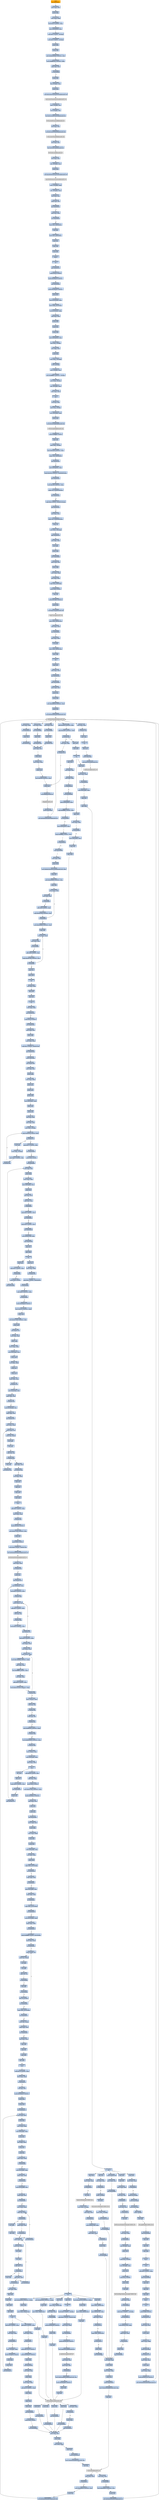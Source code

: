 digraph G {
node[shape=rectangle,style=filled,fillcolor=lightsteelblue,color=lightsteelblue]
bgcolor="transparent"
a0x00405543call_0x00408bcc[label="start\ncall 0x00408bcc",color="lightgrey",fillcolor="orange"];
a0x00408bccmovl_edi_edi[label="0x00408bcc\nmovl %edi, %edi"];
a0x00408bcepushl_ebp[label="0x00408bce\npushl %ebp"];
a0x00408bcfmovl_esp_ebp[label="0x00408bcf\nmovl %esp, %ebp"];
a0x00408bd1subl_0x10UINT8_esp[label="0x00408bd1\nsubl $0x10<UINT8>, %esp"];
a0x00408bd4movl_0x004363c8_eax[label="0x00408bd4\nmovl 0x004363c8, %eax"];
a0x00408bd9andl_0x0UINT8__8ebp_[label="0x00408bd9\nandl $0x0<UINT8>, -8(%ebp)"];
a0x00408bddandl_0x0UINT8__4ebp_[label="0x00408bdd\nandl $0x0<UINT8>, -4(%ebp)"];
a0x00408be1pushl_ebx[label="0x00408be1\npushl %ebx"];
a0x00408be2pushl_edi[label="0x00408be2\npushl %edi"];
a0x00408be3movl_0xbb40e64eUINT32_edi[label="0x00408be3\nmovl $0xbb40e64e<UINT32>, %edi"];
a0x00408be8movl_0xffff0000UINT32_ebx[label="0x00408be8\nmovl $0xffff0000<UINT32>, %ebx"];
a0x00408bedcmpl_edi_eax[label="0x00408bed\ncmpl %edi, %eax"];
a0x00408befje_0x00408bfe[label="0x00408bef\nje 0x00408bfe"];
a0x00408bfepushl_esi[label="0x00408bfe\npushl %esi"];
a0x00408bffleal__8ebp__eax[label="0x00408bff\nleal -8(%ebp), %eax"];
a0x00408c02pushl_eax[label="0x00408c02\npushl %eax"];
a0x00408c03call_GetSystemTimeAsFileTime_kernel32_dll[label="0x00408c03\ncall GetSystemTimeAsFileTime@kernel32.dll"];
GetSystemTimeAsFileTime_kernel32_dll[label="GetSystemTimeAsFileTime@kernel32.dll",color="lightgrey",fillcolor="lightgrey"];
a0x00408c09movl__4ebp__esi[label="0x00408c09\nmovl -4(%ebp), %esi"];
a0x00408c0cxorl__8ebp__esi[label="0x00408c0c\nxorl -8(%ebp), %esi"];
a0x00408c0fcall_GetCurrentProcessId_kernel32_dll[label="0x00408c0f\ncall GetCurrentProcessId@kernel32.dll"];
GetCurrentProcessId_kernel32_dll[label="GetCurrentProcessId@kernel32.dll",color="lightgrey",fillcolor="lightgrey"];
a0x00408c15xorl_eax_esi[label="0x00408c15\nxorl %eax, %esi"];
a0x00408c17call_GetCurrentThreadId_kernel32_dll[label="0x00408c17\ncall GetCurrentThreadId@kernel32.dll"];
GetCurrentThreadId_kernel32_dll[label="GetCurrentThreadId@kernel32.dll",color="lightgrey",fillcolor="lightgrey"];
a0x00408c1dxorl_eax_esi[label="0x00408c1d\nxorl %eax, %esi"];
a0x00408c1fcall_GetTickCount_kernel32_dll[label="0x00408c1f\ncall GetTickCount@kernel32.dll"];
GetTickCount_kernel32_dll[label="GetTickCount@kernel32.dll",color="lightgrey",fillcolor="lightgrey"];
a0x00408c25xorl_eax_esi[label="0x00408c25\nxorl %eax, %esi"];
a0x00408c27leal__16ebp__eax[label="0x00408c27\nleal -16(%ebp), %eax"];
a0x00408c2apushl_eax[label="0x00408c2a\npushl %eax"];
a0x00408c2bcall_QueryPerformanceCounter_kernel32_dll[label="0x00408c2b\ncall QueryPerformanceCounter@kernel32.dll"];
QueryPerformanceCounter_kernel32_dll[label="QueryPerformanceCounter@kernel32.dll",color="lightgrey",fillcolor="lightgrey"];
a0x00408c31movl__12ebp__eax[label="0x00408c31\nmovl -12(%ebp), %eax"];
a0x00408c34xorl__16ebp__eax[label="0x00408c34\nxorl -16(%ebp), %eax"];
a0x00408c37xorl_eax_esi[label="0x00408c37\nxorl %eax, %esi"];
a0x00408c39cmpl_edi_esi[label="0x00408c39\ncmpl %edi, %esi"];
a0x00408c3bjne_0x00408c44[label="0x00408c3b\njne 0x00408c44"];
a0x00408c44testl_esi_ebx[label="0x00408c44\ntestl %esi, %ebx"];
a0x00408c46jne_0x00408c4f[label="0x00408c46\njne 0x00408c4f"];
a0x00408c4fmovl_esi_0x004363c8[label="0x00408c4f\nmovl %esi, 0x004363c8"];
a0x00408c55notl_esi[label="0x00408c55\nnotl %esi"];
a0x00408c57movl_esi_0x004363cc[label="0x00408c57\nmovl %esi, 0x004363cc"];
a0x00408c5dpopl_esi[label="0x00408c5d\npopl %esi"];
a0x00408c5epopl_edi[label="0x00408c5e\npopl %edi"];
a0x00408c5fpopl_ebx[label="0x00408c5f\npopl %ebx"];
a0x00408c60leave_[label="0x00408c60\nleave "];
a0x00408c61ret[label="0x00408c61\nret"];
a0x00405548jmp_0x004053c5[label="0x00405548\njmp 0x004053c5"];
a0x004053c5pushl_0x58UINT8[label="0x004053c5\npushl $0x58<UINT8>"];
a0x004053c7pushl_0x40f478UINT32[label="0x004053c7\npushl $0x40f478<UINT32>"];
a0x004053cccall_0x004089d8[label="0x004053cc\ncall 0x004089d8"];
a0x004089d8pushl_0x408a40UINT32[label="0x004089d8\npushl $0x408a40<UINT32>"];
a0x004089ddpushl_fs_0[label="0x004089dd\npushl %fs:0"];
a0x004089e4movl_0x10esp__eax[label="0x004089e4\nmovl 0x10(%esp), %eax"];
a0x004089e8movl_ebp_0x10esp_[label="0x004089e8\nmovl %ebp, 0x10(%esp)"];
a0x004089ecleal_0x10esp__ebp[label="0x004089ec\nleal 0x10(%esp), %ebp"];
a0x004089f0subl_eax_esp[label="0x004089f0\nsubl %eax, %esp"];
a0x004089f2pushl_ebx[label="0x004089f2\npushl %ebx"];
a0x004089f3pushl_esi[label="0x004089f3\npushl %esi"];
a0x004089f4pushl_edi[label="0x004089f4\npushl %edi"];
a0x004089f5movl_0x004363c8_eax[label="0x004089f5\nmovl 0x004363c8, %eax"];
a0x004089faxorl_eax__4ebp_[label="0x004089fa\nxorl %eax, -4(%ebp)"];
a0x004089fdxorl_ebp_eax[label="0x004089fd\nxorl %ebp, %eax"];
a0x004089ffpushl_eax[label="0x004089ff\npushl %eax"];
a0x00408a00movl_esp__24ebp_[label="0x00408a00\nmovl %esp, -24(%ebp)"];
a0x00408a03pushl__8ebp_[label="0x00408a03\npushl -8(%ebp)"];
a0x00408a06movl__4ebp__eax[label="0x00408a06\nmovl -4(%ebp), %eax"];
a0x00408a09movl_0xfffffffeUINT32__4ebp_[label="0x00408a09\nmovl $0xfffffffe<UINT32>, -4(%ebp)"];
a0x00408a10movl_eax__8ebp_[label="0x00408a10\nmovl %eax, -8(%ebp)"];
a0x00408a13leal__16ebp__eax[label="0x00408a13\nleal -16(%ebp), %eax"];
a0x00408a16movl_eax_fs_0[label="0x00408a16\nmovl %eax, %fs:0"];
a0x00408a1cret[label="0x00408a1c\nret"];
a0x004053d1xorl_esi_esi[label="0x004053d1\nxorl %esi, %esi"];
a0x004053d3movl_esi__4ebp_[label="0x004053d3\nmovl %esi, -4(%ebp)"];
a0x004053d6leal__104ebp__eax[label="0x004053d6\nleal -104(%ebp), %eax"];
a0x004053d9pushl_eax[label="0x004053d9\npushl %eax"];
a0x004053dacall_GetStartupInfoA_kernel32_dll[label="0x004053da\ncall GetStartupInfoA@kernel32.dll"];
GetStartupInfoA_kernel32_dll[label="GetStartupInfoA@kernel32.dll",color="lightgrey",fillcolor="lightgrey"];
a0x004053e0pushl_0xfffffffeUINT8[label="0x004053e0\npushl $0xfffffffe<UINT8>"];
a0x004053e2popl_edi[label="0x004053e2\npopl %edi"];
a0x004053e3movl_edi__4ebp_[label="0x004053e3\nmovl %edi, -4(%ebp)"];
a0x004053e6movl_0x5a4dUINT32_eax[label="0x004053e6\nmovl $0x5a4d<UINT32>, %eax"];
a0x004053ebcmpw_ax_0x00400000[label="0x004053eb\ncmpw %ax, 0x00400000"];
a0x004053f2jne_0x0040542c[label="0x004053f2\njne 0x0040542c"];
a0x004053f4movl_0x0040003c_eax[label="0x004053f4\nmovl 0x0040003c, %eax"];
a0x004053f9cmpl_0x4550UINT32_0x400000eax_[label="0x004053f9\ncmpl $0x4550<UINT32>, 0x400000(%eax)"];
a0x00405403jne_0x0040542c[label="0x00405403\njne 0x0040542c"];
a0x00405405movl_0x10bUINT32_ecx[label="0x00405405\nmovl $0x10b<UINT32>, %ecx"];
a0x0040540acmpw_cx_0x400018eax_[label="0x0040540a\ncmpw %cx, 0x400018(%eax)"];
a0x00405411jne_0x0040542c[label="0x00405411\njne 0x0040542c"];
a0x00405413cmpl_0xeUINT8_0x400074eax_[label="0x00405413\ncmpl $0xe<UINT8>, 0x400074(%eax)"];
a0x0040541ajbe_0x0040542c[label="0x0040541a\njbe 0x0040542c"];
a0x0040541cxorl_ecx_ecx[label="0x0040541c\nxorl %ecx, %ecx"];
a0x0040541ecmpl_esi_0x4000e8eax_[label="0x0040541e\ncmpl %esi, 0x4000e8(%eax)"];
a0x00405424setne_cl[label="0x00405424\nsetne %cl"];
a0x00405427movl_ecx__28ebp_[label="0x00405427\nmovl %ecx, -28(%ebp)"];
a0x0040542ajmp_0x0040542f[label="0x0040542a\njmp 0x0040542f"];
a0x0040542fxorl_ebx_ebx[label="0x0040542f\nxorl %ebx, %ebx"];
a0x00405431incl_ebx[label="0x00405431\nincl %ebx"];
a0x00405432pushl_ebx[label="0x00405432\npushl %ebx"];
a0x00405433call_0x004089a6[label="0x00405433\ncall 0x004089a6"];
a0x004089a6movl_edi_edi[label="0x004089a6\nmovl %edi, %edi"];
a0x004089a8pushl_ebp[label="0x004089a8\npushl %ebp"];
a0x004089a9movl_esp_ebp[label="0x004089a9\nmovl %esp, %ebp"];
a0x004089abxorl_eax_eax[label="0x004089ab\nxorl %eax, %eax"];
a0x004089adcmpl_eax_0x8ebp_[label="0x004089ad\ncmpl %eax, 0x8(%ebp)"];
a0x004089b0pushl_0x0UINT8[label="0x004089b0\npushl $0x0<UINT8>"];
a0x004089b2sete_al[label="0x004089b2\nsete %al"];
a0x004089b5pushl_0x1000UINT32[label="0x004089b5\npushl $0x1000<UINT32>"];
a0x004089bapushl_eax[label="0x004089ba\npushl %eax"];
a0x004089bbcall_HeapCreate_kernel32_dll[label="0x004089bb\ncall HeapCreate@kernel32.dll"];
HeapCreate_kernel32_dll[label="HeapCreate@kernel32.dll",color="lightgrey",fillcolor="lightgrey"];
a0x004089c1movl_eax_0x004375b4[label="0x004089c1\nmovl %eax, 0x004375b4"];
a0x004089c6testl_eax_eax[label="0x004089c6\ntestl %eax, %eax"];
a0x004089c8jne_0x004089cc[label="0x004089c8\njne 0x004089cc"];
a0x004089ccxorl_eax_eax[label="0x004089cc\nxorl %eax, %eax"];
a0x004089ceincl_eax[label="0x004089ce\nincl %eax"];
a0x004089cfmovl_eax_0x00437bd4[label="0x004089cf\nmovl %eax, 0x00437bd4"];
a0x004089d4popl_ebp[label="0x004089d4\npopl %ebp"];
a0x004089d5ret[label="0x004089d5\nret"];
a0x00405438popl_ecx[label="0x00405438\npopl %ecx"];
a0x00405439testl_eax_eax[label="0x00405439\ntestl %eax, %eax"];
a0x0040543bjne_0x00405445[label="0x0040543b\njne 0x00405445"];
a0x00405445call_0x00406d51[label="0x00405445\ncall 0x00406d51"];
a0x00406d51movl_edi_edi[label="0x00406d51\nmovl %edi, %edi"];
a0x00406d53pushl_esi[label="0x00406d53\npushl %esi"];
a0x00406d54pushl_edi[label="0x00406d54\npushl %edi"];
a0x00406d55movl_0x40d6c0UINT32_esi[label="0x00406d55\nmovl $0x40d6c0<UINT32>, %esi"];
a0x00406d5apushl_esi[label="0x00406d5a\npushl %esi"];
a0x00406d5bcall_GetModuleHandleW_kernel32_dll[label="0x00406d5b\ncall GetModuleHandleW@kernel32.dll"];
GetModuleHandleW_kernel32_dll[label="GetModuleHandleW@kernel32.dll",color="lightgrey",fillcolor="lightgrey"];
a0x00406d61testl_eax_eax[label="0x00406d61\ntestl %eax, %eax"];
a0x00406d63jne_0x00406d6c[label="0x00406d63\njne 0x00406d6c"];
a0x00406d65pushl_esi[label="0x00406d65\npushl %esi"];
a0x00406d66call_0x00407bc0[label="0x00406d66\ncall 0x00407bc0"];
a0x00407bc0movl_edi_edi[label="0x00407bc0\nmovl %edi, %edi"];
a0x00407bc2pushl_ebp[label="0x00407bc2\npushl %ebp"];
a0x00407bc3movl_esp_ebp[label="0x00407bc3\nmovl %esp, %ebp"];
a0x00407bc5pushl_edi[label="0x00407bc5\npushl %edi"];
a0x00407bc6movl_0x3e8UINT32_edi[label="0x00407bc6\nmovl $0x3e8<UINT32>, %edi"];
a0x00407bcbpushl_edi[label="0x00407bcb\npushl %edi"];
a0x00407bcccall_Sleep_kernel32_dll[label="0x00407bcc\ncall Sleep@kernel32.dll"];
Sleep_kernel32_dll[label="Sleep@kernel32.dll",color="lightgrey",fillcolor="lightgrey"];
a0x00407bd2pushl_0x8ebp_[label="0x00407bd2\npushl 0x8(%ebp)"];
a0x00407bd5call_GetModuleHandleW_kernel32_dll[label="0x00407bd5\ncall GetModuleHandleW@kernel32.dll"];
a0x00407bdbaddl_0x3e8UINT32_edi[label="0x00407bdb\naddl $0x3e8<UINT32>, %edi"];
a0x00407be1cmpl_0xea60UINT32_edi[label="0x00407be1\ncmpl $0xea60<UINT32>, %edi"];
a0x00407be7ja_0x00407bed[label="0x00407be7\nja 0x00407bed"];
a0x00407be9testl_eax_eax[label="0x00407be9\ntestl %eax, %eax"];
a0x00407bebje_0x00407bcb[label="0x00407beb\nje 0x00407bcb"];
a0x00407bedpopl_edi[label="0x00407bed\npopl %edi"];
a0x00407beepopl_ebp[label="0x00407bee\npopl %ebp"];
a0x00407befret[label="0x00407bef\nret"];
a0x00406d6bpopl_ecx[label="0x00406d6b\npopl %ecx"];
a0x00406d6cmovl_eax_edi[label="0x00406d6c\nmovl %eax, %edi"];
a0x00406d6etestl_edi_edi[label="0x00406d6e\ntestl %edi, %edi"];
a0x00406d70je_0x00406ed4[label="0x00406d70\nje 0x00406ed4"];
a0x00406ed4call_0x00406a6b[label="0x00406ed4\ncall 0x00406a6b"];
a0x00406a6bmovl_0x004363c0_eax[label="0x00406a6b\nmovl 0x004363c0, %eax"];
a0x00406a70cmpl_0xffffffffUINT8_eax[label="0x00406a70\ncmpl $0xffffffff<UINT8>, %eax"];
a0x00406a73je_0x00406a8b[label="0x00406a73\nje 0x00406a8b"];
a0x00406a8bmovl_0x004363c4_eax[label="0x00406a8b\nmovl 0x004363c4, %eax"];
a0x00406a90cmpl_0xffffffffUINT8_eax[label="0x00406a90\ncmpl $0xffffffff<UINT8>, %eax"];
a0x00406a93je_0x00406aa3[label="0x00406a93\nje 0x00406aa3"];
a0x00406aa3jmp_0x00408f9d[label="0x00406aa3\njmp 0x00408f9d"];
a0x00408f9dmovl_edi_edi[label="0x00408f9d\nmovl %edi, %edi"];
a0x00408f9fpushl_ebx[label="0x00408f9f\npushl %ebx"];
a0x00408fa0movl_DeleteCriticalSection_kernel32_dll_ebx[label="0x00408fa0\nmovl DeleteCriticalSection@kernel32.dll, %ebx"];
a0x00408fa6pushl_esi[label="0x00408fa6\npushl %esi"];
a0x00408fa7movl_0x436668UINT32_esi[label="0x00408fa7\nmovl $0x436668<UINT32>, %esi"];
a0x00408facpushl_edi[label="0x00408fac\npushl %edi"];
a0x00408fadmovl_esi__edi[label="0x00408fad\nmovl (%esi), %edi"];
a0x00408faftestl_edi_edi[label="0x00408faf\ntestl %edi, %edi"];
a0x00408fb1je_0x00408fc6[label="0x00408fb1\nje 0x00408fc6"];
a0x00408fc6addl_0x8UINT8_esi[label="0x00408fc6\naddl $0x8<UINT8>, %esi"];
a0x00408fc9cmpl_0x436788UINT32_esi[label="0x00408fc9\ncmpl $0x436788<UINT32>, %esi"];
a0x00408fcfjl_0x00408fad[label="0x00408fcf\njl 0x00408fad"];
a0x00408fd1movl_0x436668UINT32_esi[label="0x00408fd1\nmovl $0x436668<UINT32>, %esi"];
a0x00408fd6popl_edi[label="0x00408fd6\npopl %edi"];
a0x00408fd7movl_esi__eax[label="0x00408fd7\nmovl (%esi), %eax"];
a0x00408fd9testl_eax_eax[label="0x00408fd9\ntestl %eax, %eax"];
a0x00408fdbje_0x00408fe6[label="0x00408fdb\nje 0x00408fe6"];
a0x00408fe6addl_0x8UINT8_esi[label="0x00408fe6\naddl $0x8<UINT8>, %esi"];
a0x00408fe9cmpl_0x436788UINT32_esi[label="0x00408fe9\ncmpl $0x436788<UINT32>, %esi"];
a0x00408fefjl_0x00408fd7[label="0x00408fef\njl 0x00408fd7"];
a0x00408ff1popl_esi[label="0x00408ff1\npopl %esi"];
a0x00408ff2popl_ebx[label="0x00408ff2\npopl %ebx"];
a0x00408ff3ret[label="0x00408ff3\nret"];
a0x00406ed9xorl_eax_eax[label="0x00406ed9\nxorl %eax, %eax"];
a0x00406edbpopl_edi[label="0x00406edb\npopl %edi"];
a0x00406edcpopl_esi[label="0x00406edc\npopl %esi"];
a0x00406eddret[label="0x00406edd\nret"];
a0x0040544atestl_eax_eax[label="0x0040544a\ntestl %eax, %eax"];
a0x0040544cjne_0x00405456[label="0x0040544c\njne 0x00405456"];
a0x0040544epushl_0x10UINT8[label="0x0040544e\npushl $0x10<UINT8>"];
a0x00405450call_0x0040539c[label="0x00405450\ncall 0x0040539c"];
a0x0040539cmovl_edi_edi[label="0x0040539c\nmovl %edi, %edi"];
a0x0040539epushl_ebp[label="0x0040539e\npushl %ebp"];
a0x0040539fmovl_esp_ebp[label="0x0040539f\nmovl %esp, %ebp"];
a0x004053a1cmpl_0x1UINT8_0x004370a8[label="0x004053a1\ncmpl $0x1<UINT8>, 0x004370a8"];
a0x004053a8jne_0x004053af[label="0x004053a8\njne 0x004053af"];
a0x004053afpushl_0x8ebp_[label="0x004053af\npushl 0x8(%ebp)"];
a0x004053b2call_0x00407ef8[label="0x004053b2\ncall 0x00407ef8"];
a0x00407ef8movl_edi_edi[label="0x00407ef8\nmovl %edi, %edi"];
a0x00407efapushl_ebp[label="0x00407efa\npushl %ebp"];
a0x00407efbmovl_esp_ebp[label="0x00407efb\nmovl %esp, %ebp"];
a0x00407efdpushl_ecx[label="0x00407efd\npushl %ecx"];
a0x00407efepushl_ecx[label="0x00407efe\npushl %ecx"];
a0x00407effpushl_ebx[label="0x00407eff\npushl %ebx"];
a0x00407f00movl_0x8ebp__ebx[label="0x00407f00\nmovl 0x8(%ebp), %ebx"];
a0x00407f03pushl_esi[label="0x00407f03\npushl %esi"];
a0x00407f04pushl_edi[label="0x00407f04\npushl %edi"];
a0x00407f05xorl_esi_esi[label="0x00407f05\nxorl %esi, %esi"];
a0x00407f07xorl_edi_edi[label="0x00407f07\nxorl %edi, %edi"];
a0x00407f09movl_edi__4ebp_[label="0x00407f09\nmovl %edi, -4(%ebp)"];
a0x00407f0ccmpl_0x436558edi8__ebx[label="0x00407f0c\ncmpl 0x436558(,%edi,8), %ebx"];
a0x00407f13je_0x00407f1e[label="0x00407f13\nje 0x00407f1e"];
a0x00407f15incl_edi[label="0x00407f15\nincl %edi"];
a0x00407f16movl_edi__4ebp_[label="0x00407f16\nmovl %edi, -4(%ebp)"];
a0x00407f19cmpl_0x17UINT8_edi[label="0x00407f19\ncmpl $0x17<UINT8>, %edi"];
a0x00407f1cjb_0x00407f0c[label="0x00407f1c\njb 0x00407f0c"];
a0x00407f1ecmpl_0x17UINT8_edi[label="0x00407f1e\ncmpl $0x17<UINT8>, %edi"];
a0x00407f21jae_0x0040809e[label="0x00407f21\njae 0x0040809e"];
a0x00407f27pushl_0x3UINT8[label="0x00407f27\npushl $0x3<UINT8>"];
a0x00407f29call_0x0040af9c[label="0x00407f29\ncall 0x0040af9c"];
a0x0040af9cmovl_edi_edi[label="0x0040af9c\nmovl %edi, %edi"];
a0x0040af9epushl_ebp[label="0x0040af9e\npushl %ebp"];
a0x0040af9fmovl_esp_ebp[label="0x0040af9f\nmovl %esp, %ebp"];
a0x0040afa1movl_0x8ebp__ecx[label="0x0040afa1\nmovl 0x8(%ebp), %ecx"];
a0x0040afa4pushl_esi[label="0x0040afa4\npushl %esi"];
a0x0040afa5xorl_esi_esi[label="0x0040afa5\nxorl %esi, %esi"];
a0x0040afa7cmpl_esi_ecx[label="0x0040afa7\ncmpl %esi, %ecx"];
a0x0040afa9jl_0x0040afc9[label="0x0040afa9\njl 0x0040afc9"];
a0x0040afabcmpl_0x2UINT8_ecx[label="0x0040afab\ncmpl $0x2<UINT8>, %ecx"];
a0x0040afaejle_0x0040afbc[label="0x0040afae\njle 0x0040afbc"];
a0x0040afb0cmpl_0x3UINT8_ecx[label="0x0040afb0\ncmpl $0x3<UINT8>, %ecx"];
a0x0040afb3jne_0x0040afc9[label="0x0040afb3\njne 0x0040afc9"];
a0x0040afb5movl_0x004370a8_eax[label="0x0040afb5\nmovl 0x004370a8, %eax"];
a0x0040afbajmp_0x0040afe4[label="0x0040afba\njmp 0x0040afe4"];
a0x0040afe4popl_esi[label="0x0040afe4\npopl %esi"];
a0x0040afe5popl_ebp[label="0x0040afe5\npopl %ebp"];
a0x0040afe6ret[label="0x0040afe6\nret"];
a0x00407f2epopl_ecx[label="0x00407f2e\npopl %ecx"];
a0x00407f2fcmpl_0x1UINT8_eax[label="0x00407f2f\ncmpl $0x1<UINT8>, %eax"];
a0x00407f32je_0x0040806c[label="0x00407f32\nje 0x0040806c"];
a0x00407f38pushl_0x3UINT8[label="0x00407f38\npushl $0x3<UINT8>"];
a0x00407f3acall_0x0040af9c[label="0x00407f3a\ncall 0x0040af9c"];
a0x00407f3fpopl_ecx[label="0x00407f3f\npopl %ecx"];
a0x00407f40testl_eax_eax[label="0x00407f40\ntestl %eax, %eax"];
a0x00407f42jne_0x00407f51[label="0x00407f42\njne 0x00407f51"];
a0x00407f44cmpl_0x1UINT8_0x00436388[label="0x00407f44\ncmpl $0x1<UINT8>, 0x00436388"];
a0x00407f4bje_0x0040806c[label="0x00407f4b\nje 0x0040806c"];
a0x00407f51cmpl_0xfcUINT32_ebx[label="0x00407f51\ncmpl $0xfc<UINT32>, %ebx"];
a0x00407f57je_0x0040809e[label="0x00407f57\nje 0x0040809e"];
a0x00407f5dpushl_0x40dce8UINT32[label="0x00407f5d\npushl $0x40dce8<UINT32>"];
a0x00407f62movl_0x314UINT32_ebx[label="0x00407f62\nmovl $0x314<UINT32>, %ebx"];
a0x00407f67pushl_ebx[label="0x00407f67\npushl %ebx"];
a0x00407f68movl_0x437190UINT32_edi[label="0x00407f68\nmovl $0x437190<UINT32>, %edi"];
a0x00407f6dpushl_edi[label="0x00407f6d\npushl %edi"];
a0x00407f6ecall_0x004077e5[label="0x00407f6e\ncall 0x004077e5"];
a0x004077e5movl_edi_edi[label="0x004077e5\nmovl %edi, %edi"];
a0x004077e7pushl_ebp[label="0x004077e7\npushl %ebp"];
a0x004077e8movl_esp_ebp[label="0x004077e8\nmovl %esp, %ebp"];
a0x004077eamovl_0x8ebp__ecx[label="0x004077ea\nmovl 0x8(%ebp), %ecx"];
a0x004077edpushl_ebx[label="0x004077ed\npushl %ebx"];
a0x004077eexorl_ebx_ebx[label="0x004077ee\nxorl %ebx, %ebx"];
a0x004077f0pushl_esi[label="0x004077f0\npushl %esi"];
a0x004077f1pushl_edi[label="0x004077f1\npushl %edi"];
a0x004077f2cmpl_ebx_ecx[label="0x004077f2\ncmpl %ebx, %ecx"];
a0x004077f4je_0x004077fd[label="0x004077f4\nje 0x004077fd"];
a0x004077f6movl_0xcebp__edi[label="0x004077f6\nmovl 0xc(%ebp), %edi"];
a0x004077f9cmpl_ebx_edi[label="0x004077f9\ncmpl %ebx, %edi"];
a0x004077fbja_0x00407818[label="0x004077fb\nja 0x00407818"];
a0x00407818movl_0x10ebp__esi[label="0x00407818\nmovl 0x10(%ebp), %esi"];
a0x0040781bcmpl_ebx_esi[label="0x0040781b\ncmpl %ebx, %esi"];
a0x0040781djne_0x00407823[label="0x0040781d\njne 0x00407823"];
a0x00407823movl_ecx_edx[label="0x00407823\nmovl %ecx, %edx"];
a0x00407825movb_esi__al[label="0x00407825\nmovb (%esi), %al"];
a0x00407827movb_al_edx_[label="0x00407827\nmovb %al, (%edx)"];
a0x00407829incl_edx[label="0x00407829\nincl %edx"];
a0x0040782aincl_esi[label="0x0040782a\nincl %esi"];
a0x0040782bcmpb_bl_al[label="0x0040782b\ncmpb %bl, %al"];
a0x0040782dje_0x00407832[label="0x0040782d\nje 0x00407832"];
a0x0040782fdecl_edi[label="0x0040782f\ndecl %edi"];
a0x00407830jne_0x00407825[label="0x00407830\njne 0x00407825"];
a0x00407832cmpl_ebx_edi[label="0x00407832\ncmpl %ebx, %edi"];
a0x00407834jne_0x00407846[label="0x00407834\njne 0x00407846"];
a0x00407846xorl_eax_eax[label="0x00407846\nxorl %eax, %eax"];
a0x00407848popl_edi[label="0x00407848\npopl %edi"];
a0x00407849popl_esi[label="0x00407849\npopl %esi"];
a0x0040784apopl_ebx[label="0x0040784a\npopl %ebx"];
a0x0040784bpopl_ebp[label="0x0040784b\npopl %ebp"];
a0x0040784cret[label="0x0040784c\nret"];
a0x00407f73addl_0xcUINT8_esp[label="0x00407f73\naddl $0xc<UINT8>, %esp"];
a0x00407f76testl_eax_eax[label="0x00407f76\ntestl %eax, %eax"];
a0x00407f78je_0x00407f87[label="0x00407f78\nje 0x00407f87"];
a0x00407f87pushl_0x104UINT32[label="0x00407f87\npushl $0x104<UINT32>"];
a0x00407f8cmovl_0x4371a9UINT32_esi[label="0x00407f8c\nmovl $0x4371a9<UINT32>, %esi"];
a0x00407f91pushl_esi[label="0x00407f91\npushl %esi"];
a0x00407f92pushl_0x0UINT8[label="0x00407f92\npushl $0x0<UINT8>"];
a0x00407f94movb_0x0UINT8_0x004372ad[label="0x00407f94\nmovb $0x0<UINT8>, 0x004372ad"];
a0x00407f9bcall_GetModuleFileNameA_kernel32_dll[label="0x00407f9b\ncall GetModuleFileNameA@kernel32.dll"];
GetModuleFileNameA_kernel32_dll[label="GetModuleFileNameA@kernel32.dll",color="lightgrey",fillcolor="lightgrey"];
a0x00407fa1testl_eax_eax[label="0x00407fa1\ntestl %eax, %eax"];
a0x00407fa3jne_0x00407fcb[label="0x00407fa3\njne 0x00407fcb"];
a0x00407fcbpushl_esi[label="0x00407fcb\npushl %esi"];
a0x00407fcccall_0x00407970[label="0x00407fcc\ncall 0x00407970"];
a0x00407970movl_0x4esp__ecx[label="0x00407970\nmovl 0x4(%esp), %ecx"];
a0x00407974testl_0x3UINT32_ecx[label="0x00407974\ntestl $0x3<UINT32>, %ecx"];
a0x0040797aje_0x004079a0[label="0x0040797a\nje 0x004079a0"];
a0x0040797cmovb_ecx__al[label="0x0040797c\nmovb (%ecx), %al"];
a0x0040797eaddl_0x1UINT8_ecx[label="0x0040797e\naddl $0x1<UINT8>, %ecx"];
a0x00407981testb_al_al[label="0x00407981\ntestb %al, %al"];
a0x00407983je_0x004079d3[label="0x00407983\nje 0x004079d3"];
a0x00407985testl_0x3UINT32_ecx[label="0x00407985\ntestl $0x3<UINT32>, %ecx"];
a0x0040798bjne_0x0040797c[label="0x0040798b\njne 0x0040797c"];
a0x0040798daddl_0x0UINT32_eax[label="0x0040798d\naddl $0x0<UINT32>, %eax"];
a0x00407992leal_esp__esp[label="0x00407992\nleal (%esp), %esp"];
a0x00407999leal_esp__esp[label="0x00407999\nleal (%esp), %esp"];
a0x004079a0movl_ecx__eax[label="0x004079a0\nmovl (%ecx), %eax"];
a0x004079a2movl_0x7efefeffUINT32_edx[label="0x004079a2\nmovl $0x7efefeff<UINT32>, %edx"];
a0x004079a7addl_eax_edx[label="0x004079a7\naddl %eax, %edx"];
a0x004079a9xorl_0xffffffffUINT8_eax[label="0x004079a9\nxorl $0xffffffff<UINT8>, %eax"];
a0x004079acxorl_edx_eax[label="0x004079ac\nxorl %edx, %eax"];
a0x004079aeaddl_0x4UINT8_ecx[label="0x004079ae\naddl $0x4<UINT8>, %ecx"];
a0x004079b1testl_0x81010100UINT32_eax[label="0x004079b1\ntestl $0x81010100<UINT32>, %eax"];
a0x004079b6je_0x004079a0[label="0x004079b6\nje 0x004079a0"];
a0x004079b8movl__4ecx__eax[label="0x004079b8\nmovl -4(%ecx), %eax"];
a0x004079bbtestb_al_al[label="0x004079bb\ntestb %al, %al"];
a0x004079bdje_0x004079f1[label="0x004079bd\nje 0x004079f1"];
a0x004079bftestb_ah_ah[label="0x004079bf\ntestb %ah, %ah"];
a0x004079c1je_0x004079e7[label="0x004079c1\nje 0x004079e7"];
a0x004079c3testl_0xff0000UINT32_eax[label="0x004079c3\ntestl $0xff0000<UINT32>, %eax"];
a0x004079c8je_0x004079dd[label="0x004079c8\nje 0x004079dd"];
a0x004079catestl_0xff000000UINT32_eax[label="0x004079ca\ntestl $0xff000000<UINT32>, %eax"];
a0x004079cfje_0x004079d3[label="0x004079cf\nje 0x004079d3"];
a0x004079d3leal__1ecx__eax[label="0x004079d3\nleal -1(%ecx), %eax"];
a0x004079d6movl_0x4esp__ecx[label="0x004079d6\nmovl 0x4(%esp), %ecx"];
a0x004079dasubl_ecx_eax[label="0x004079da\nsubl %ecx, %eax"];
a0x004079dcret[label="0x004079dc\nret"];
a0x00407fd1incl_eax[label="0x00407fd1\nincl %eax"];
a0x00407fd2popl_ecx[label="0x00407fd2\npopl %ecx"];
a0x00407fd3cmpl_0x3cUINT8_eax[label="0x00407fd3\ncmpl $0x3c<UINT8>, %eax"];
a0x00407fd6jbe_0x00408010[label="0x00407fd6\njbe 0x00408010"];
a0x00407fd8pushl_esi[label="0x00407fd8\npushl %esi"];
a0x00407fd9call_0x00407970[label="0x00407fd9\ncall 0x00407970"];
a0x00407fdesubl_0x3bUINT8_esi[label="0x00407fde\nsubl $0x3b<UINT8>, %esi"];
a0x00407fe1addl_esi_eax[label="0x00407fe1\naddl %esi, %eax"];
a0x00407fe3pushl_0x3UINT8[label="0x00407fe3\npushl $0x3<UINT8>"];
a0x00407fe5movl_0x4374a4UINT32_ecx[label="0x00407fe5\nmovl $0x4374a4<UINT32>, %ecx"];
a0x00407feapushl_0x40dcccUINT32[label="0x00407fea\npushl $0x40dccc<UINT32>"];
a0x00407fefsubl_eax_ecx[label="0x00407fef\nsubl %eax, %ecx"];
a0x00407ff1pushl_ecx[label="0x00407ff1\npushl %ecx"];
a0x00407ff2pushl_eax[label="0x00407ff2\npushl %eax"];
a0x00407ff3call_0x0040aee7[label="0x00407ff3\ncall 0x0040aee7"];
a0x0040aee7movl_edi_edi[label="0x0040aee7\nmovl %edi, %edi"];
a0x0040aee9pushl_ebp[label="0x0040aee9\npushl %ebp"];
a0x0040aeeamovl_esp_ebp[label="0x0040aeea\nmovl %esp, %ebp"];
a0x0040aeecpushl_ebx[label="0x0040aeec\npushl %ebx"];
a0x0040aeedpushl_esi[label="0x0040aeed\npushl %esi"];
a0x0040aeeemovl_0x8ebp__esi[label="0x0040aeee\nmovl 0x8(%ebp), %esi"];
a0x0040aef1xorl_ebx_ebx[label="0x0040aef1\nxorl %ebx, %ebx"];
a0x0040aef3pushl_edi[label="0x0040aef3\npushl %edi"];
a0x0040aef4cmpl_ebx_0x14ebp_[label="0x0040aef4\ncmpl %ebx, 0x14(%ebp)"];
a0x0040aef7jne_0x0040af09[label="0x0040aef7\njne 0x0040af09"];
a0x0040af09cmpl_ebx_esi[label="0x0040af09\ncmpl %ebx, %esi"];
a0x0040af0bje_0x0040af14[label="0x0040af0b\nje 0x0040af14"];
a0x0040af0dmovl_0xcebp__edi[label="0x0040af0d\nmovl 0xc(%ebp), %edi"];
a0x0040af10cmpl_ebx_edi[label="0x0040af10\ncmpl %ebx, %edi"];
a0x0040af12ja_0x0040af2f[label="0x0040af12\nja 0x0040af2f"];
a0x0040af2fcmpl_ebx_0x14ebp_[label="0x0040af2f\ncmpl %ebx, 0x14(%ebp)"];
a0x0040af32jne_0x0040af38[label="0x0040af32\njne 0x0040af38"];
a0x0040af38movl_0x10ebp__edx[label="0x0040af38\nmovl 0x10(%ebp), %edx"];
a0x0040af3bcmpl_ebx_edx[label="0x0040af3b\ncmpl %ebx, %edx"];
a0x0040af3djne_0x0040af43[label="0x0040af3d\njne 0x0040af43"];
a0x0040af43cmpl_0xffffffffUINT8_0x14ebp_[label="0x0040af43\ncmpl $0xffffffff<UINT8>, 0x14(%ebp)"];
a0x0040af47movl_esi_eax[label="0x0040af47\nmovl %esi, %eax"];
a0x0040af49jne_0x0040af5a[label="0x0040af49\njne 0x0040af5a"];
a0x0040af5amovb_edx__cl[label="0x0040af5a\nmovb (%edx), %cl"];
a0x0040af5cmovb_cl_eax_[label="0x0040af5c\nmovb %cl, (%eax)"];
a0x0040af5eincl_eax[label="0x0040af5e\nincl %eax"];
a0x0040af5fincl_edx[label="0x0040af5f\nincl %edx"];
a0x0040af60cmpb_bl_cl[label="0x0040af60\ncmpb %bl, %cl"];
a0x0040af62je_0x0040af6c[label="0x0040af62\nje 0x0040af6c"];
a0x0040af64decl_edi[label="0x0040af64\ndecl %edi"];
a0x0040af65je_0x0040af6c[label="0x0040af65\nje 0x0040af6c"];
a0x0040af67decl_0x14ebp_[label="0x0040af67\ndecl 0x14(%ebp)"];
a0x0040af6ajne_0x0040af5a[label="0x0040af6a\njne 0x0040af5a"];
a0x0040af6ccmpl_ebx_0x14ebp_[label="0x0040af6c\ncmpl %ebx, 0x14(%ebp)"];
a0x0040af6fjne_0x0040af73[label="0x0040af6f\njne 0x0040af73"];
a0x0040af71movb_bl_eax_[label="0x0040af71\nmovb %bl, (%eax)"];
a0x0040af73cmpl_ebx_edi[label="0x0040af73\ncmpl %ebx, %edi"];
a0x0040af75jne_0x0040af02[label="0x0040af75\njne 0x0040af02"];
a0x0040af02xorl_eax_eax[label="0x0040af02\nxorl %eax, %eax"];
a0x0040af04popl_edi[label="0x0040af04\npopl %edi"];
a0x0040af05popl_esi[label="0x0040af05\npopl %esi"];
a0x0040af06popl_ebx[label="0x0040af06\npopl %ebx"];
a0x0040af07popl_ebp[label="0x0040af07\npopl %ebp"];
a0x0040af08ret[label="0x0040af08\nret"];
a0x00407ff8addl_0x14UINT8_esp[label="0x00407ff8\naddl $0x14<UINT8>, %esp"];
a0x00407ffbtestl_eax_eax[label="0x00407ffb\ntestl %eax, %eax"];
a0x00407ffdje_0x00408010[label="0x00407ffd\nje 0x00408010"];
a0x00408010xorl_esi_esi[label="0x00408010\nxorl %esi, %esi"];
a0x00408012pushl_0x40dcc8UINT32[label="0x00408012\npushl $0x40dcc8<UINT32>"];
a0x00408017pushl_ebx[label="0x00408017\npushl %ebx"];
a0x00408018pushl_edi[label="0x00408018\npushl %edi"];
a0x00408019call_0x0040ae73[label="0x00408019\ncall 0x0040ae73"];
a0x0040ae73movl_edi_edi[label="0x0040ae73\nmovl %edi, %edi"];
a0x0040ae75pushl_ebp[label="0x0040ae75\npushl %ebp"];
a0x0040ae76movl_esp_ebp[label="0x0040ae76\nmovl %esp, %ebp"];
a0x0040ae78movl_0x8ebp__eax[label="0x0040ae78\nmovl 0x8(%ebp), %eax"];
a0x0040ae7bpushl_ebx[label="0x0040ae7b\npushl %ebx"];
a0x0040ae7cxorl_ebx_ebx[label="0x0040ae7c\nxorl %ebx, %ebx"];
a0x0040ae7epushl_esi[label="0x0040ae7e\npushl %esi"];
a0x0040ae7fpushl_edi[label="0x0040ae7f\npushl %edi"];
a0x0040ae80cmpl_ebx_eax[label="0x0040ae80\ncmpl %ebx, %eax"];
a0x0040ae82je_0x0040ae8b[label="0x0040ae82\nje 0x0040ae8b"];
a0x0040ae84movl_0xcebp__edi[label="0x0040ae84\nmovl 0xc(%ebp), %edi"];
a0x0040ae87cmpl_ebx_edi[label="0x0040ae87\ncmpl %ebx, %edi"];
a0x0040ae89ja_0x0040aea6[label="0x0040ae89\nja 0x0040aea6"];
a0x0040aea6movl_0x10ebp__esi[label="0x0040aea6\nmovl 0x10(%ebp), %esi"];
a0x0040aea9cmpl_ebx_esi[label="0x0040aea9\ncmpl %ebx, %esi"];
a0x0040aeabjne_0x0040aeb1[label="0x0040aeab\njne 0x0040aeb1"];
a0x0040aeb1movl_eax_edx[label="0x0040aeb1\nmovl %eax, %edx"];
a0x0040aeb3cmpb_bl_edx_[label="0x0040aeb3\ncmpb %bl, (%edx)"];
a0x0040aeb5je_0x0040aebb[label="0x0040aeb5\nje 0x0040aebb"];
a0x0040aeb7incl_edx[label="0x0040aeb7\nincl %edx"];
a0x0040aeb8decl_edi[label="0x0040aeb8\ndecl %edi"];
a0x0040aeb9jne_0x0040aeb3[label="0x0040aeb9\njne 0x0040aeb3"];
a0x0040aebbcmpl_ebx_edi[label="0x0040aebb\ncmpl %ebx, %edi"];
a0x0040aebdje_0x0040aead[label="0x0040aebd\nje 0x0040aead"];
a0x0040aebfmovb_esi__cl[label="0x0040aebf\nmovb (%esi), %cl"];
a0x0040aec1movb_cl_edx_[label="0x0040aec1\nmovb %cl, (%edx)"];
a0x0040aec3incl_edx[label="0x0040aec3\nincl %edx"];
a0x0040aec4incl_esi[label="0x0040aec4\nincl %esi"];
a0x0040aec5cmpb_bl_cl[label="0x0040aec5\ncmpb %bl, %cl"];
a0x0040aec7je_0x0040aecc[label="0x0040aec7\nje 0x0040aecc"];
a0x0040aec9decl_edi[label="0x0040aec9\ndecl %edi"];
a0x0040aecajne_0x0040aebf[label="0x0040aeca\njne 0x0040aebf"];
a0x0040aecccmpl_ebx_edi[label="0x0040aecc\ncmpl %ebx, %edi"];
a0x0040aecejne_0x0040aee0[label="0x0040aece\njne 0x0040aee0"];
a0x0040aee0xorl_eax_eax[label="0x0040aee0\nxorl %eax, %eax"];
a0x0040aee2popl_edi[label="0x0040aee2\npopl %edi"];
a0x0040aee3popl_esi[label="0x0040aee3\npopl %esi"];
a0x0040aee4popl_ebx[label="0x0040aee4\npopl %ebx"];
a0x0040aee5popl_ebp[label="0x0040aee5\npopl %ebp"];
a0x0040aee6ret[label="0x0040aee6\nret"];
a0x0040801eaddl_0xcUINT8_esp[label="0x0040801e\naddl $0xc<UINT8>, %esp"];
a0x00408021testl_eax_eax[label="0x00408021\ntestl %eax, %eax"];
a0x00408023je_0x00408032[label="0x00408023\nje 0x00408032"];
a0x00408032movl__4ebp__eax[label="0x00408032\nmovl -4(%ebp), %eax"];
a0x00408035pushl_0x43655ceax8_[label="0x00408035\npushl 0x43655c(,%eax,8)"];
a0x0040803cpushl_ebx[label="0x0040803c\npushl %ebx"];
a0x0040803dpushl_edi[label="0x0040803d\npushl %edi"];
a0x0040803ecall_0x0040ae73[label="0x0040803e\ncall 0x0040ae73"];
a0x00408043addl_0xcUINT8_esp[label="0x00408043\naddl $0xc<UINT8>, %esp"];
a0x00408046testl_eax_eax[label="0x00408046\ntestl %eax, %eax"];
a0x00408048je_0x00408057[label="0x00408048\nje 0x00408057"];
a0x00408057pushl_0x12010UINT32[label="0x00408057\npushl $0x12010<UINT32>"];
a0x0040805cpushl_0x40dca0UINT32[label="0x0040805c\npushl $0x40dca0<UINT32>"];
a0x00408061pushl_edi[label="0x00408061\npushl %edi"];
a0x00408062call_0x0040ad0a[label="0x00408062\ncall 0x0040ad0a"];
a0x0040ad0amovl_edi_edi[label="0x0040ad0a\nmovl %edi, %edi"];
a0x0040ad0cpushl_ebp[label="0x0040ad0c\npushl %ebp"];
a0x0040ad0dmovl_esp_ebp[label="0x0040ad0d\nmovl %esp, %ebp"];
a0x0040ad0fsubl_0x14UINT8_esp[label="0x0040ad0f\nsubl $0x14<UINT8>, %esp"];
a0x0040ad12pushl_ebx[label="0x0040ad12\npushl %ebx"];
a0x0040ad13pushl_esi[label="0x0040ad13\npushl %esi"];
a0x0040ad14pushl_edi[label="0x0040ad14\npushl %edi"];
a0x0040ad15call_0x004069b3[label="0x0040ad15\ncall 0x004069b3"];
a0x004069b3pushl_0x0UINT8[label="0x004069b3\npushl $0x0<UINT8>"];
a0x004069b5call_0x00406941[label="0x004069b5\ncall 0x00406941"];
a0x00406941movl_edi_edi[label="0x00406941\nmovl %edi, %edi"];
a0x00406943pushl_ebp[label="0x00406943\npushl %ebp"];
a0x00406944movl_esp_ebp[label="0x00406944\nmovl %esp, %ebp"];
a0x00406946pushl_esi[label="0x00406946\npushl %esi"];
a0x00406947pushl_0x004363c4[label="0x00406947\npushl 0x004363c4"];
a0x0040694dmovl_TlsGetValue_kernel32_dll_esi[label="0x0040694d\nmovl TlsGetValue@kernel32.dll, %esi"];
a0x00406953call_esi[label="0x00406953\ncall %esi"];
TlsGetValue_kernel32_dll[label="TlsGetValue@kernel32.dll",color="lightgrey",fillcolor="lightgrey"];
a0x00406955testl_eax_eax[label="0x00406955\ntestl %eax, %eax"];
a0x00406957je_0x0040697a[label="0x00406957\nje 0x0040697a"];
a0x0040697amovl_0x40d6c0UINT32_esi[label="0x0040697a\nmovl $0x40d6c0<UINT32>, %esi"];
a0x0040697fpushl_esi[label="0x0040697f\npushl %esi"];
a0x00406980call_GetModuleHandleW_kernel32_dll[label="0x00406980\ncall GetModuleHandleW@kernel32.dll"];
a0x00406986testl_eax_eax[label="0x00406986\ntestl %eax, %eax"];
a0x00406988jne_0x00406995[label="0x00406988\njne 0x00406995"];
a0x0040698apushl_esi[label="0x0040698a\npushl %esi"];
a0x0040698bcall_0x00407bc0[label="0x0040698b\ncall 0x00407bc0"];
a0x00406990popl_ecx[label="0x00406990\npopl %ecx"];
a0x00406991testl_eax_eax[label="0x00406991\ntestl %eax, %eax"];
a0x00406993je_0x004069ad[label="0x00406993\nje 0x004069ad"];
a0x004069admovl_0x8ebp__eax[label="0x004069ad\nmovl 0x8(%ebp), %eax"];
a0x004069b0popl_esi[label="0x004069b0\npopl %esi"];
a0x004069b1popl_ebp[label="0x004069b1\npopl %ebp"];
a0x004069b2ret[label="0x004069b2\nret"];
a0x004069bapopl_ecx[label="0x004069ba\npopl %ecx"];
a0x004069bbret[label="0x004069bb\nret"];
a0x0040ad1aandl_0x0UINT8__4ebp_[label="0x0040ad1a\nandl $0x0<UINT8>, -4(%ebp)"];
a0x0040ad1ecmpl_0x0UINT8_0x00437ae0[label="0x0040ad1e\ncmpl $0x0<UINT8>, 0x00437ae0"];
a0x0040ad25movl_eax_ebx[label="0x0040ad25\nmovl %eax, %ebx"];
a0x0040ad27jne_0x0040adbb[label="0x0040ad27\njne 0x0040adbb"];
a0x0040ad2dpushl_0x40e594UINT32[label="0x0040ad2d\npushl $0x40e594<UINT32>"];
a0x0040ad32call_LoadLibraryA_kernel32_dll[label="0x0040ad32\ncall LoadLibraryA@kernel32.dll"];
LoadLibraryA_kernel32_dll[label="LoadLibraryA@kernel32.dll",color="lightgrey",fillcolor="lightgrey"];
a0x0040ad38movl_eax_edi[label="0x0040ad38\nmovl %eax, %edi"];
a0x0040ad3atestl_edi_edi[label="0x0040ad3a\ntestl %edi, %edi"];
a0x0040ad3cje_0x0040ae6c[label="0x0040ad3c\nje 0x0040ae6c"];
a0x0040ad42movl_GetProcAddress_kernel32_dll_esi[label="0x0040ad42\nmovl GetProcAddress@kernel32.dll, %esi"];
a0x0040ad48pushl_0x40e588UINT32[label="0x0040ad48\npushl $0x40e588<UINT32>"];
a0x0040ad4dpushl_edi[label="0x0040ad4d\npushl %edi"];
a0x0040ad4ecall_esi[label="0x0040ad4e\ncall %esi"];
GetProcAddress_kernel32_dll[label="GetProcAddress@kernel32.dll",color="lightgrey",fillcolor="lightgrey"];
a0x0040ad50testl_eax_eax[label="0x0040ad50\ntestl %eax, %eax"];
a0x0040ad52je_0x0040ae6c[label="0x0040ad52\nje 0x0040ae6c"];
a0x0040ad58pushl_eax[label="0x0040ad58\npushl %eax"];
a0x0040ad59call_0x00406941[label="0x0040ad59\ncall 0x00406941"];
a0x0040ad5emovl_0x40e578UINT32_esp_[label="0x0040ad5e\nmovl $0x40e578<UINT32>, (%esp)"];
a0x0040ad65pushl_edi[label="0x0040ad65\npushl %edi"];
a0x0040ad66movl_eax_0x00437ae0[label="0x0040ad66\nmovl %eax, 0x00437ae0"];
a0x0040ad6bcall_esi[label="0x0040ad6b\ncall %esi"];
a0x0040ad6dpushl_eax[label="0x0040ad6d\npushl %eax"];
a0x0040ad6ecall_0x00406941[label="0x0040ad6e\ncall 0x00406941"];
a0x0040ad73movl_0x40e564UINT32_esp_[label="0x0040ad73\nmovl $0x40e564<UINT32>, (%esp)"];
a0x0040ad7apushl_edi[label="0x0040ad7a\npushl %edi"];
a0x0040ad7bmovl_eax_0x00437ae4[label="0x0040ad7b\nmovl %eax, 0x00437ae4"];
a0x0040ad80call_esi[label="0x0040ad80\ncall %esi"];
a0x0040ad82pushl_eax[label="0x0040ad82\npushl %eax"];
a0x0040ad83call_0x00406941[label="0x0040ad83\ncall 0x00406941"];
a0x0040ad88movl_0x40e548UINT32_esp_[label="0x0040ad88\nmovl $0x40e548<UINT32>, (%esp)"];
a0x0040ad8fpushl_edi[label="0x0040ad8f\npushl %edi"];
a0x0040ad90movl_eax_0x00437ae8[label="0x0040ad90\nmovl %eax, 0x00437ae8"];
a0x0040ad95call_esi[label="0x0040ad95\ncall %esi"];
a0x0040ad97pushl_eax[label="0x0040ad97\npushl %eax"];
a0x0040ad98call_0x00406941[label="0x0040ad98\ncall 0x00406941"];
a0x0040ad9dpopl_ecx[label="0x0040ad9d\npopl %ecx"];
a0x0040ad9emovl_eax_0x00437af0[label="0x0040ad9e\nmovl %eax, 0x00437af0"];
a0x0040ada3testl_eax_eax[label="0x0040ada3\ntestl %eax, %eax"];
a0x0040ada5je_0x0040adbb[label="0x0040ada5\nje 0x0040adbb"];
a0x0040ada7pushl_0x40e530UINT32[label="0x0040ada7\npushl $0x40e530<UINT32>"];
a0x0040adacpushl_edi[label="0x0040adac\npushl %edi"];
a0x0040adadcall_esi[label="0x0040adad\ncall %esi"];
a0x0040adafpushl_eax[label="0x0040adaf\npushl %eax"];
a0x0040adb0call_0x00406941[label="0x0040adb0\ncall 0x00406941"];
a0x0040adb5popl_ecx[label="0x0040adb5\npopl %ecx"];
a0x0040adb6movl_eax_0x00437aec[label="0x0040adb6\nmovl %eax, 0x00437aec"];
a0x0040adbbmovl_0x00437aec_eax[label="0x0040adbb\nmovl 0x00437aec, %eax"];
a0x0040adc0cmpl_ebx_eax[label="0x0040adc0\ncmpl %ebx, %eax"];
a0x0040adc2je_0x0040ae13[label="0x0040adc2\nje 0x0040ae13"];
a0x0040adc4cmpl_ebx_0x00437af0[label="0x0040adc4\ncmpl %ebx, 0x00437af0"];
a0x0040adcaje_0x0040ae13[label="0x0040adca\nje 0x0040ae13"];
a0x0040adccpushl_eax[label="0x0040adcc\npushl %eax"];
a0x0040adcdcall_0x004069bc[label="0x0040adcd\ncall 0x004069bc"];
a0x004069bcmovl_edi_edi[label="0x004069bc\nmovl %edi, %edi"];
a0x004069bepushl_ebp[label="0x004069be\npushl %ebp"];
a0x004069bfmovl_esp_ebp[label="0x004069bf\nmovl %esp, %ebp"];
a0x004069c1pushl_esi[label="0x004069c1\npushl %esi"];
a0x004069c2pushl_0x004363c4[label="0x004069c2\npushl 0x004363c4"];
a0x004069c8movl_TlsGetValue_kernel32_dll_esi[label="0x004069c8\nmovl TlsGetValue@kernel32.dll, %esi"];
a0x004069cecall_esi[label="0x004069ce\ncall %esi"];
a0x004069d0testl_eax_eax[label="0x004069d0\ntestl %eax, %eax"];
a0x004069d2je_0x004069f5[label="0x004069d2\nje 0x004069f5"];
a0x004069f5movl_0x40d6c0UINT32_esi[label="0x004069f5\nmovl $0x40d6c0<UINT32>, %esi"];
a0x004069fapushl_esi[label="0x004069fa\npushl %esi"];
a0x004069fbcall_GetModuleHandleW_kernel32_dll[label="0x004069fb\ncall GetModuleHandleW@kernel32.dll"];
a0x00406a01testl_eax_eax[label="0x00406a01\ntestl %eax, %eax"];
a0x00406a03jne_0x00406a10[label="0x00406a03\njne 0x00406a10"];
a0x00406a05pushl_esi[label="0x00406a05\npushl %esi"];
a0x00406a06call_0x00407bc0[label="0x00406a06\ncall 0x00407bc0"];
a0x00406a0bpopl_ecx[label="0x00406a0b\npopl %ecx"];
a0x00406a0ctestl_eax_eax[label="0x00406a0c\ntestl %eax, %eax"];
a0x00406a0eje_0x00406a28[label="0x00406a0e\nje 0x00406a28"];
a0x00406a28movl_0x8ebp__eax[label="0x00406a28\nmovl 0x8(%ebp), %eax"];
a0x00406a2bpopl_esi[label="0x00406a2b\npopl %esi"];
a0x00406a2cpopl_ebp[label="0x00406a2c\npopl %ebp"];
a0x00406a2dret[label="0x00406a2d\nret"];
a0x0040add2pushl_0x00437af0[label="0x0040add2\npushl 0x00437af0"];
a0x0040add8movl_eax_esi[label="0x0040add8\nmovl %eax, %esi"];
a0x0040addacall_0x004069bc[label="0x0040adda\ncall 0x004069bc"];
a0x0040addfpopl_ecx[label="0x0040addf\npopl %ecx"];
a0x0040ade0popl_ecx[label="0x0040ade0\npopl %ecx"];
a0x0040ade1movl_eax_edi[label="0x0040ade1\nmovl %eax, %edi"];
a0x0040ade3testl_esi_esi[label="0x0040ade3\ntestl %esi, %esi"];
a0x0040ade5je_0x0040ae13[label="0x0040ade5\nje 0x0040ae13"];
a0x0040ade7testl_edi_edi[label="0x0040ade7\ntestl %edi, %edi"];
a0x0040ade9je_0x0040ae13[label="0x0040ade9\nje 0x0040ae13"];
a0x0040adebcall_esi[label="0x0040adeb\ncall %esi"];
GetProcessWindowStation_USER32_DLL[label="GetProcessWindowStation@USER32.DLL",color="lightgrey",fillcolor="lightgrey"];
a0x0040adedtestl_eax_eax[label="0x0040aded\ntestl %eax, %eax"];
a0x0040adefje_0x0040ae0a[label="0x0040adef\nje 0x0040ae0a"];
a0x0040adf1leal__8ebp__ecx[label="0x0040adf1\nleal -8(%ebp), %ecx"];
a0x0040adf4pushl_ecx[label="0x0040adf4\npushl %ecx"];
a0x0040adf5pushl_0xcUINT8[label="0x0040adf5\npushl $0xc<UINT8>"];
a0x0040adf7leal__20ebp__ecx[label="0x0040adf7\nleal -20(%ebp), %ecx"];
a0x0040adfapushl_ecx[label="0x0040adfa\npushl %ecx"];
a0x0040adfbpushl_0x1UINT8[label="0x0040adfb\npushl $0x1<UINT8>"];
a0x0040adfdpushl_eax[label="0x0040adfd\npushl %eax"];
a0x0040adfecall_edi[label="0x0040adfe\ncall %edi"];
GetUserObjectInformationA_USER32_DLL[label="GetUserObjectInformationA@USER32.DLL",color="lightgrey",fillcolor="lightgrey"];
a0x0040ae00testl_eax_eax[label="0x0040ae00\ntestl %eax, %eax"];
a0x0040ae02je_0x0040ae0a[label="0x0040ae02\nje 0x0040ae0a"];
a0x0040ae04testb_0x1UINT8__12ebp_[label="0x0040ae04\ntestb $0x1<UINT8>, -12(%ebp)"];
a0x0040ae08jne_0x0040ae13[label="0x0040ae08\njne 0x0040ae13"];
a0x0040ae13movl_0x00437ae4_eax[label="0x0040ae13\nmovl 0x00437ae4, %eax"];
a0x0040ae18cmpl_ebx_eax[label="0x0040ae18\ncmpl %ebx, %eax"];
a0x0040ae1aje_0x0040ae4c[label="0x0040ae1a\nje 0x0040ae4c"];
a0x0040ae1cpushl_eax[label="0x0040ae1c\npushl %eax"];
a0x0040ae1dcall_0x004069bc[label="0x0040ae1d\ncall 0x004069bc"];
a0x0040ae22popl_ecx[label="0x0040ae22\npopl %ecx"];
a0x0040ae23testl_eax_eax[label="0x0040ae23\ntestl %eax, %eax"];
a0x0040ae25je_0x0040ae4c[label="0x0040ae25\nje 0x0040ae4c"];
a0x0040ae27call_eax[label="0x0040ae27\ncall %eax"];
GetActiveWindow_USER32_DLL[label="GetActiveWindow@USER32.DLL",color="lightgrey",fillcolor="lightgrey"];
a0x0040ae29movl_eax__4ebp_[label="0x0040ae29\nmovl %eax, -4(%ebp)"];
a0x0040ae2ctestl_eax_eax[label="0x0040ae2c\ntestl %eax, %eax"];
a0x0040ae2eje_0x0040ae4c[label="0x0040ae2e\nje 0x0040ae4c"];
a0x0040ae30movl_0x00437ae8_eax[label="0x0040ae30\nmovl 0x00437ae8, %eax"];
a0x0040ae35cmpl_ebx_eax[label="0x0040ae35\ncmpl %ebx, %eax"];
a0x0040ae37je_0x0040ae4c[label="0x0040ae37\nje 0x0040ae4c"];
a0x0040ae39pushl_eax[label="0x0040ae39\npushl %eax"];
a0x0040ae3acall_0x004069bc[label="0x0040ae3a\ncall 0x004069bc"];
a0x0040ae3fpopl_ecx[label="0x0040ae3f\npopl %ecx"];
a0x0040ae40testl_eax_eax[label="0x0040ae40\ntestl %eax, %eax"];
a0x0040ae42je_0x0040ae4c[label="0x0040ae42\nje 0x0040ae4c"];
a0x0040ae44pushl__4ebp_[label="0x0040ae44\npushl -4(%ebp)"];
a0x0040ae47call_eax[label="0x0040ae47\ncall %eax"];
GetLastActivePopup_USER32_DLL[label="GetLastActivePopup@USER32.DLL",color="lightgrey",fillcolor="lightgrey"];
a0x0040ae49movl_eax__4ebp_[label="0x0040ae49\nmovl %eax, -4(%ebp)"];
a0x0040ae4cpushl_0x00437ae0[label="0x0040ae4c\npushl 0x00437ae0"];
a0x0040ae52call_0x004069bc[label="0x0040ae52\ncall 0x004069bc"];
a0x0040ae57popl_ecx[label="0x0040ae57\npopl %ecx"];
a0x0040ae58testl_eax_eax[label="0x0040ae58\ntestl %eax, %eax"];
a0x0040ae5aje_0x0040ae6c[label="0x0040ae5a\nje 0x0040ae6c"];
a0x0040ae5cpushl_0x10ebp_[label="0x0040ae5c\npushl 0x10(%ebp)"];
a0x0040ae5fpushl_0xcebp_[label="0x0040ae5f\npushl 0xc(%ebp)"];
a0x0040ae62pushl_0x8ebp_[label="0x0040ae62\npushl 0x8(%ebp)"];
a0x0040ae65pushl__4ebp_[label="0x0040ae65\npushl -4(%ebp)"];
a0x0040ae68call_eax[label="0x0040ae68\ncall %eax"];
MessageBoxA_USER32_DLL[label="MessageBoxA@USER32.DLL",color="lightgrey",fillcolor="lightgrey"];
a0x0040ae6ajmp_0x0040ae6e[label="0x0040ae6a\njmp 0x0040ae6e"];
a0x0040ae6epopl_edi[label="0x0040ae6e\npopl %edi"];
a0x0040ae6fpopl_esi[label="0x0040ae6f\npopl %esi"];
a0x0040ae70popl_ebx[label="0x0040ae70\npopl %ebx"];
a0x0040ae71leave_[label="0x0040ae71\nleave "];
a0x0040ae72ret[label="0x0040ae72\nret"];
a0x00408067addl_0xcUINT8_esp[label="0x00408067\naddl $0xc<UINT8>, %esp"];
a0x0040806ajmp_0x0040809e[label="0x0040806a\njmp 0x0040809e"];
a0x0040809epopl_edi[label="0x0040809e\npopl %edi"];
a0x0040809fpopl_esi[label="0x0040809f\npopl %esi"];
a0x004080a0popl_ebx[label="0x004080a0\npopl %ebx"];
a0x004080a1leave_[label="0x004080a1\nleave "];
a0x004080a2ret[label="0x004080a2\nret"];
a0x004053b7pushl_0xffUINT32[label="0x004053b7\npushl $0xff<UINT32>"];
a0x004053bccall_0x00407c44[label="0x004053bc\ncall 0x00407c44"];
a0x00407c44movl_edi_edi[label="0x00407c44\nmovl %edi, %edi"];
a0x00407c46pushl_ebp[label="0x00407c46\npushl %ebp"];
a0x00407c47movl_esp_ebp[label="0x00407c47\nmovl %esp, %ebp"];
a0x00407c49pushl_0x8ebp_[label="0x00407c49\npushl 0x8(%ebp)"];
a0x00407c4ccall_0x00407c19[label="0x00407c4c\ncall 0x00407c19"];
a0x00407c19movl_edi_edi[label="0x00407c19\nmovl %edi, %edi"];
a0x00407c1bpushl_ebp[label="0x00407c1b\npushl %ebp"];
a0x00407c1cmovl_esp_ebp[label="0x00407c1c\nmovl %esp, %ebp"];
a0x00407c1epushl_0x40d728UINT32[label="0x00407c1e\npushl $0x40d728<UINT32>"];
a0x00407c23call_GetModuleHandleW_kernel32_dll[label="0x00407c23\ncall GetModuleHandleW@kernel32.dll"];
a0x00407c29testl_eax_eax[label="0x00407c29\ntestl %eax, %eax"];
a0x00407c2bje_0x00407c42[label="0x00407c2b\nje 0x00407c42"];
a0x00407c42popl_ebp[label="0x00407c42\npopl %ebp"];
a0x00407c43ret[label="0x00407c43\nret"];
a0x00407c51popl_ecx[label="0x00407c51\npopl %ecx"];
a0x00407c52pushl_0x8ebp_[label="0x00407c52\npushl 0x8(%ebp)"];
a0x00407c55call_ExitProcess_kernel32_dll[label="0x00407c55\ncall ExitProcess@kernel32.dll"];
ExitProcess_kernel32_dll[label="ExitProcess@kernel32.dll",color="lightgrey",fillcolor="lightgrey"];
a0x00405543call_0x00408bcc -> a0x00408bccmovl_edi_edi [color="#000000"];
a0x00408bccmovl_edi_edi -> a0x00408bcepushl_ebp [color="#000000"];
a0x00408bcepushl_ebp -> a0x00408bcfmovl_esp_ebp [color="#000000"];
a0x00408bcfmovl_esp_ebp -> a0x00408bd1subl_0x10UINT8_esp [color="#000000"];
a0x00408bd1subl_0x10UINT8_esp -> a0x00408bd4movl_0x004363c8_eax [color="#000000"];
a0x00408bd4movl_0x004363c8_eax -> a0x00408bd9andl_0x0UINT8__8ebp_ [color="#000000"];
a0x00408bd9andl_0x0UINT8__8ebp_ -> a0x00408bddandl_0x0UINT8__4ebp_ [color="#000000"];
a0x00408bddandl_0x0UINT8__4ebp_ -> a0x00408be1pushl_ebx [color="#000000"];
a0x00408be1pushl_ebx -> a0x00408be2pushl_edi [color="#000000"];
a0x00408be2pushl_edi -> a0x00408be3movl_0xbb40e64eUINT32_edi [color="#000000"];
a0x00408be3movl_0xbb40e64eUINT32_edi -> a0x00408be8movl_0xffff0000UINT32_ebx [color="#000000"];
a0x00408be8movl_0xffff0000UINT32_ebx -> a0x00408bedcmpl_edi_eax [color="#000000"];
a0x00408bedcmpl_edi_eax -> a0x00408befje_0x00408bfe [color="#000000"];
a0x00408befje_0x00408bfe -> a0x00408bfepushl_esi [color="#000000",label="T"];
a0x00408bfepushl_esi -> a0x00408bffleal__8ebp__eax [color="#000000"];
a0x00408bffleal__8ebp__eax -> a0x00408c02pushl_eax [color="#000000"];
a0x00408c02pushl_eax -> a0x00408c03call_GetSystemTimeAsFileTime_kernel32_dll [color="#000000"];
a0x00408c03call_GetSystemTimeAsFileTime_kernel32_dll -> GetSystemTimeAsFileTime_kernel32_dll [color="#000000"];
GetSystemTimeAsFileTime_kernel32_dll -> a0x00408c09movl__4ebp__esi [color="#000000"];
a0x00408c09movl__4ebp__esi -> a0x00408c0cxorl__8ebp__esi [color="#000000"];
a0x00408c0cxorl__8ebp__esi -> a0x00408c0fcall_GetCurrentProcessId_kernel32_dll [color="#000000"];
a0x00408c0fcall_GetCurrentProcessId_kernel32_dll -> GetCurrentProcessId_kernel32_dll [color="#000000"];
GetCurrentProcessId_kernel32_dll -> a0x00408c15xorl_eax_esi [color="#000000"];
a0x00408c15xorl_eax_esi -> a0x00408c17call_GetCurrentThreadId_kernel32_dll [color="#000000"];
a0x00408c17call_GetCurrentThreadId_kernel32_dll -> GetCurrentThreadId_kernel32_dll [color="#000000"];
GetCurrentThreadId_kernel32_dll -> a0x00408c1dxorl_eax_esi [color="#000000"];
a0x00408c1dxorl_eax_esi -> a0x00408c1fcall_GetTickCount_kernel32_dll [color="#000000"];
a0x00408c1fcall_GetTickCount_kernel32_dll -> GetTickCount_kernel32_dll [color="#000000"];
GetTickCount_kernel32_dll -> a0x00408c25xorl_eax_esi [color="#000000"];
a0x00408c25xorl_eax_esi -> a0x00408c27leal__16ebp__eax [color="#000000"];
a0x00408c27leal__16ebp__eax -> a0x00408c2apushl_eax [color="#000000"];
a0x00408c2apushl_eax -> a0x00408c2bcall_QueryPerformanceCounter_kernel32_dll [color="#000000"];
a0x00408c2bcall_QueryPerformanceCounter_kernel32_dll -> QueryPerformanceCounter_kernel32_dll [color="#000000"];
QueryPerformanceCounter_kernel32_dll -> a0x00408c31movl__12ebp__eax [color="#000000"];
a0x00408c31movl__12ebp__eax -> a0x00408c34xorl__16ebp__eax [color="#000000"];
a0x00408c34xorl__16ebp__eax -> a0x00408c37xorl_eax_esi [color="#000000"];
a0x00408c37xorl_eax_esi -> a0x00408c39cmpl_edi_esi [color="#000000"];
a0x00408c39cmpl_edi_esi -> a0x00408c3bjne_0x00408c44 [color="#000000"];
a0x00408c3bjne_0x00408c44 -> a0x00408c44testl_esi_ebx [color="#000000",label="T"];
a0x00408c44testl_esi_ebx -> a0x00408c46jne_0x00408c4f [color="#000000"];
a0x00408c46jne_0x00408c4f -> a0x00408c4fmovl_esi_0x004363c8 [color="#000000",label="T"];
a0x00408c4fmovl_esi_0x004363c8 -> a0x00408c55notl_esi [color="#000000"];
a0x00408c55notl_esi -> a0x00408c57movl_esi_0x004363cc [color="#000000"];
a0x00408c57movl_esi_0x004363cc -> a0x00408c5dpopl_esi [color="#000000"];
a0x00408c5dpopl_esi -> a0x00408c5epopl_edi [color="#000000"];
a0x00408c5epopl_edi -> a0x00408c5fpopl_ebx [color="#000000"];
a0x00408c5fpopl_ebx -> a0x00408c60leave_ [color="#000000"];
a0x00408c60leave_ -> a0x00408c61ret [color="#000000"];
a0x00408c61ret -> a0x00405548jmp_0x004053c5 [color="#000000"];
a0x00405548jmp_0x004053c5 -> a0x004053c5pushl_0x58UINT8 [color="#000000"];
a0x004053c5pushl_0x58UINT8 -> a0x004053c7pushl_0x40f478UINT32 [color="#000000"];
a0x004053c7pushl_0x40f478UINT32 -> a0x004053cccall_0x004089d8 [color="#000000"];
a0x004053cccall_0x004089d8 -> a0x004089d8pushl_0x408a40UINT32 [color="#000000"];
a0x004089d8pushl_0x408a40UINT32 -> a0x004089ddpushl_fs_0 [color="#000000"];
a0x004089ddpushl_fs_0 -> a0x004089e4movl_0x10esp__eax [color="#000000"];
a0x004089e4movl_0x10esp__eax -> a0x004089e8movl_ebp_0x10esp_ [color="#000000"];
a0x004089e8movl_ebp_0x10esp_ -> a0x004089ecleal_0x10esp__ebp [color="#000000"];
a0x004089ecleal_0x10esp__ebp -> a0x004089f0subl_eax_esp [color="#000000"];
a0x004089f0subl_eax_esp -> a0x004089f2pushl_ebx [color="#000000"];
a0x004089f2pushl_ebx -> a0x004089f3pushl_esi [color="#000000"];
a0x004089f3pushl_esi -> a0x004089f4pushl_edi [color="#000000"];
a0x004089f4pushl_edi -> a0x004089f5movl_0x004363c8_eax [color="#000000"];
a0x004089f5movl_0x004363c8_eax -> a0x004089faxorl_eax__4ebp_ [color="#000000"];
a0x004089faxorl_eax__4ebp_ -> a0x004089fdxorl_ebp_eax [color="#000000"];
a0x004089fdxorl_ebp_eax -> a0x004089ffpushl_eax [color="#000000"];
a0x004089ffpushl_eax -> a0x00408a00movl_esp__24ebp_ [color="#000000"];
a0x00408a00movl_esp__24ebp_ -> a0x00408a03pushl__8ebp_ [color="#000000"];
a0x00408a03pushl__8ebp_ -> a0x00408a06movl__4ebp__eax [color="#000000"];
a0x00408a06movl__4ebp__eax -> a0x00408a09movl_0xfffffffeUINT32__4ebp_ [color="#000000"];
a0x00408a09movl_0xfffffffeUINT32__4ebp_ -> a0x00408a10movl_eax__8ebp_ [color="#000000"];
a0x00408a10movl_eax__8ebp_ -> a0x00408a13leal__16ebp__eax [color="#000000"];
a0x00408a13leal__16ebp__eax -> a0x00408a16movl_eax_fs_0 [color="#000000"];
a0x00408a16movl_eax_fs_0 -> a0x00408a1cret [color="#000000"];
a0x00408a1cret -> a0x004053d1xorl_esi_esi [color="#000000"];
a0x004053d1xorl_esi_esi -> a0x004053d3movl_esi__4ebp_ [color="#000000"];
a0x004053d3movl_esi__4ebp_ -> a0x004053d6leal__104ebp__eax [color="#000000"];
a0x004053d6leal__104ebp__eax -> a0x004053d9pushl_eax [color="#000000"];
a0x004053d9pushl_eax -> a0x004053dacall_GetStartupInfoA_kernel32_dll [color="#000000"];
a0x004053dacall_GetStartupInfoA_kernel32_dll -> GetStartupInfoA_kernel32_dll [color="#000000"];
GetStartupInfoA_kernel32_dll -> a0x004053e0pushl_0xfffffffeUINT8 [color="#000000"];
a0x004053e0pushl_0xfffffffeUINT8 -> a0x004053e2popl_edi [color="#000000"];
a0x004053e2popl_edi -> a0x004053e3movl_edi__4ebp_ [color="#000000"];
a0x004053e3movl_edi__4ebp_ -> a0x004053e6movl_0x5a4dUINT32_eax [color="#000000"];
a0x004053e6movl_0x5a4dUINT32_eax -> a0x004053ebcmpw_ax_0x00400000 [color="#000000"];
a0x004053ebcmpw_ax_0x00400000 -> a0x004053f2jne_0x0040542c [color="#000000"];
a0x004053f2jne_0x0040542c -> a0x004053f4movl_0x0040003c_eax [color="#000000",label="F"];
a0x004053f4movl_0x0040003c_eax -> a0x004053f9cmpl_0x4550UINT32_0x400000eax_ [color="#000000"];
a0x004053f9cmpl_0x4550UINT32_0x400000eax_ -> a0x00405403jne_0x0040542c [color="#000000"];
a0x00405403jne_0x0040542c -> a0x00405405movl_0x10bUINT32_ecx [color="#000000",label="F"];
a0x00405405movl_0x10bUINT32_ecx -> a0x0040540acmpw_cx_0x400018eax_ [color="#000000"];
a0x0040540acmpw_cx_0x400018eax_ -> a0x00405411jne_0x0040542c [color="#000000"];
a0x00405411jne_0x0040542c -> a0x00405413cmpl_0xeUINT8_0x400074eax_ [color="#000000",label="F"];
a0x00405413cmpl_0xeUINT8_0x400074eax_ -> a0x0040541ajbe_0x0040542c [color="#000000"];
a0x0040541ajbe_0x0040542c -> a0x0040541cxorl_ecx_ecx [color="#000000",label="F"];
a0x0040541cxorl_ecx_ecx -> a0x0040541ecmpl_esi_0x4000e8eax_ [color="#000000"];
a0x0040541ecmpl_esi_0x4000e8eax_ -> a0x00405424setne_cl [color="#000000"];
a0x00405424setne_cl -> a0x00405427movl_ecx__28ebp_ [color="#000000"];
a0x00405427movl_ecx__28ebp_ -> a0x0040542ajmp_0x0040542f [color="#000000"];
a0x0040542ajmp_0x0040542f -> a0x0040542fxorl_ebx_ebx [color="#000000"];
a0x0040542fxorl_ebx_ebx -> a0x00405431incl_ebx [color="#000000"];
a0x00405431incl_ebx -> a0x00405432pushl_ebx [color="#000000"];
a0x00405432pushl_ebx -> a0x00405433call_0x004089a6 [color="#000000"];
a0x00405433call_0x004089a6 -> a0x004089a6movl_edi_edi [color="#000000"];
a0x004089a6movl_edi_edi -> a0x004089a8pushl_ebp [color="#000000"];
a0x004089a8pushl_ebp -> a0x004089a9movl_esp_ebp [color="#000000"];
a0x004089a9movl_esp_ebp -> a0x004089abxorl_eax_eax [color="#000000"];
a0x004089abxorl_eax_eax -> a0x004089adcmpl_eax_0x8ebp_ [color="#000000"];
a0x004089adcmpl_eax_0x8ebp_ -> a0x004089b0pushl_0x0UINT8 [color="#000000"];
a0x004089b0pushl_0x0UINT8 -> a0x004089b2sete_al [color="#000000"];
a0x004089b2sete_al -> a0x004089b5pushl_0x1000UINT32 [color="#000000"];
a0x004089b5pushl_0x1000UINT32 -> a0x004089bapushl_eax [color="#000000"];
a0x004089bapushl_eax -> a0x004089bbcall_HeapCreate_kernel32_dll [color="#000000"];
a0x004089bbcall_HeapCreate_kernel32_dll -> HeapCreate_kernel32_dll [color="#000000"];
HeapCreate_kernel32_dll -> a0x004089c1movl_eax_0x004375b4 [color="#000000"];
a0x004089c1movl_eax_0x004375b4 -> a0x004089c6testl_eax_eax [color="#000000"];
a0x004089c6testl_eax_eax -> a0x004089c8jne_0x004089cc [color="#000000"];
a0x004089c8jne_0x004089cc -> a0x004089ccxorl_eax_eax [color="#000000",label="T"];
a0x004089ccxorl_eax_eax -> a0x004089ceincl_eax [color="#000000"];
a0x004089ceincl_eax -> a0x004089cfmovl_eax_0x00437bd4 [color="#000000"];
a0x004089cfmovl_eax_0x00437bd4 -> a0x004089d4popl_ebp [color="#000000"];
a0x004089d4popl_ebp -> a0x004089d5ret [color="#000000"];
a0x004089d5ret -> a0x00405438popl_ecx [color="#000000"];
a0x00405438popl_ecx -> a0x00405439testl_eax_eax [color="#000000"];
a0x00405439testl_eax_eax -> a0x0040543bjne_0x00405445 [color="#000000"];
a0x0040543bjne_0x00405445 -> a0x00405445call_0x00406d51 [color="#000000",label="T"];
a0x00405445call_0x00406d51 -> a0x00406d51movl_edi_edi [color="#000000"];
a0x00406d51movl_edi_edi -> a0x00406d53pushl_esi [color="#000000"];
a0x00406d53pushl_esi -> a0x00406d54pushl_edi [color="#000000"];
a0x00406d54pushl_edi -> a0x00406d55movl_0x40d6c0UINT32_esi [color="#000000"];
a0x00406d55movl_0x40d6c0UINT32_esi -> a0x00406d5apushl_esi [color="#000000"];
a0x00406d5apushl_esi -> a0x00406d5bcall_GetModuleHandleW_kernel32_dll [color="#000000"];
a0x00406d5bcall_GetModuleHandleW_kernel32_dll -> GetModuleHandleW_kernel32_dll [color="#000000"];
GetModuleHandleW_kernel32_dll -> a0x00406d61testl_eax_eax [color="#000000"];
a0x00406d61testl_eax_eax -> a0x00406d63jne_0x00406d6c [color="#000000"];
a0x00406d63jne_0x00406d6c -> a0x00406d65pushl_esi [color="#000000",label="F"];
a0x00406d65pushl_esi -> a0x00406d66call_0x00407bc0 [color="#000000"];
a0x00406d66call_0x00407bc0 -> a0x00407bc0movl_edi_edi [color="#000000"];
a0x00407bc0movl_edi_edi -> a0x00407bc2pushl_ebp [color="#000000"];
a0x00407bc2pushl_ebp -> a0x00407bc3movl_esp_ebp [color="#000000"];
a0x00407bc3movl_esp_ebp -> a0x00407bc5pushl_edi [color="#000000"];
a0x00407bc5pushl_edi -> a0x00407bc6movl_0x3e8UINT32_edi [color="#000000"];
a0x00407bc6movl_0x3e8UINT32_edi -> a0x00407bcbpushl_edi [color="#000000"];
a0x00407bcbpushl_edi -> a0x00407bcccall_Sleep_kernel32_dll [color="#000000"];
a0x00407bcccall_Sleep_kernel32_dll -> Sleep_kernel32_dll [color="#000000"];
Sleep_kernel32_dll -> a0x00407bd2pushl_0x8ebp_ [color="#000000"];
a0x00407bd2pushl_0x8ebp_ -> a0x00407bd5call_GetModuleHandleW_kernel32_dll [color="#000000"];
a0x00407bd5call_GetModuleHandleW_kernel32_dll -> GetModuleHandleW_kernel32_dll [color="#000000"];
GetModuleHandleW_kernel32_dll -> a0x00407bdbaddl_0x3e8UINT32_edi [color="#000000"];
a0x00407bdbaddl_0x3e8UINT32_edi -> a0x00407be1cmpl_0xea60UINT32_edi [color="#000000"];
a0x00407be1cmpl_0xea60UINT32_edi -> a0x00407be7ja_0x00407bed [color="#000000"];
a0x00407be7ja_0x00407bed -> a0x00407be9testl_eax_eax [color="#000000",label="F"];
a0x00407be9testl_eax_eax -> a0x00407bebje_0x00407bcb [color="#000000"];
a0x00407bebje_0x00407bcb -> a0x00407bcbpushl_edi [color="#000000",label="T"];
a0x00407be7ja_0x00407bed -> a0x00407bedpopl_edi [color="#000000",label="T"];
a0x00407bedpopl_edi -> a0x00407beepopl_ebp [color="#000000"];
a0x00407beepopl_ebp -> a0x00407befret [color="#000000"];
a0x00407befret -> a0x00406d6bpopl_ecx [color="#000000"];
a0x00406d6bpopl_ecx -> a0x00406d6cmovl_eax_edi [color="#000000"];
a0x00406d6cmovl_eax_edi -> a0x00406d6etestl_edi_edi [color="#000000"];
a0x00406d6etestl_edi_edi -> a0x00406d70je_0x00406ed4 [color="#000000"];
a0x00406d70je_0x00406ed4 -> a0x00406ed4call_0x00406a6b [color="#000000",label="T"];
a0x00406ed4call_0x00406a6b -> a0x00406a6bmovl_0x004363c0_eax [color="#000000"];
a0x00406a6bmovl_0x004363c0_eax -> a0x00406a70cmpl_0xffffffffUINT8_eax [color="#000000"];
a0x00406a70cmpl_0xffffffffUINT8_eax -> a0x00406a73je_0x00406a8b [color="#000000"];
a0x00406a73je_0x00406a8b -> a0x00406a8bmovl_0x004363c4_eax [color="#000000",label="T"];
a0x00406a8bmovl_0x004363c4_eax -> a0x00406a90cmpl_0xffffffffUINT8_eax [color="#000000"];
a0x00406a90cmpl_0xffffffffUINT8_eax -> a0x00406a93je_0x00406aa3 [color="#000000"];
a0x00406a93je_0x00406aa3 -> a0x00406aa3jmp_0x00408f9d [color="#000000",label="T"];
a0x00406aa3jmp_0x00408f9d -> a0x00408f9dmovl_edi_edi [color="#000000"];
a0x00408f9dmovl_edi_edi -> a0x00408f9fpushl_ebx [color="#000000"];
a0x00408f9fpushl_ebx -> a0x00408fa0movl_DeleteCriticalSection_kernel32_dll_ebx [color="#000000"];
a0x00408fa0movl_DeleteCriticalSection_kernel32_dll_ebx -> a0x00408fa6pushl_esi [color="#000000"];
a0x00408fa6pushl_esi -> a0x00408fa7movl_0x436668UINT32_esi [color="#000000"];
a0x00408fa7movl_0x436668UINT32_esi -> a0x00408facpushl_edi [color="#000000"];
a0x00408facpushl_edi -> a0x00408fadmovl_esi__edi [color="#000000"];
a0x00408fadmovl_esi__edi -> a0x00408faftestl_edi_edi [color="#000000"];
a0x00408faftestl_edi_edi -> a0x00408fb1je_0x00408fc6 [color="#000000"];
a0x00408fb1je_0x00408fc6 -> a0x00408fc6addl_0x8UINT8_esi [color="#000000",label="T"];
a0x00408fc6addl_0x8UINT8_esi -> a0x00408fc9cmpl_0x436788UINT32_esi [color="#000000"];
a0x00408fc9cmpl_0x436788UINT32_esi -> a0x00408fcfjl_0x00408fad [color="#000000"];
a0x00408fcfjl_0x00408fad -> a0x00408fadmovl_esi__edi [color="#000000",label="T"];
a0x00408fcfjl_0x00408fad -> a0x00408fd1movl_0x436668UINT32_esi [color="#000000",label="F"];
a0x00408fd1movl_0x436668UINT32_esi -> a0x00408fd6popl_edi [color="#000000"];
a0x00408fd6popl_edi -> a0x00408fd7movl_esi__eax [color="#000000"];
a0x00408fd7movl_esi__eax -> a0x00408fd9testl_eax_eax [color="#000000"];
a0x00408fd9testl_eax_eax -> a0x00408fdbje_0x00408fe6 [color="#000000"];
a0x00408fdbje_0x00408fe6 -> a0x00408fe6addl_0x8UINT8_esi [color="#000000",label="T"];
a0x00408fe6addl_0x8UINT8_esi -> a0x00408fe9cmpl_0x436788UINT32_esi [color="#000000"];
a0x00408fe9cmpl_0x436788UINT32_esi -> a0x00408fefjl_0x00408fd7 [color="#000000"];
a0x00408fefjl_0x00408fd7 -> a0x00408fd7movl_esi__eax [color="#000000",label="T"];
a0x00408fefjl_0x00408fd7 -> a0x00408ff1popl_esi [color="#000000",label="F"];
a0x00408ff1popl_esi -> a0x00408ff2popl_ebx [color="#000000"];
a0x00408ff2popl_ebx -> a0x00408ff3ret [color="#000000"];
a0x00408ff3ret -> a0x00406ed9xorl_eax_eax [color="#000000"];
a0x00406ed9xorl_eax_eax -> a0x00406edbpopl_edi [color="#000000"];
a0x00406edbpopl_edi -> a0x00406edcpopl_esi [color="#000000"];
a0x00406edcpopl_esi -> a0x00406eddret [color="#000000"];
a0x00406eddret -> a0x0040544atestl_eax_eax [color="#000000"];
a0x0040544atestl_eax_eax -> a0x0040544cjne_0x00405456 [color="#000000"];
a0x0040544cjne_0x00405456 -> a0x0040544epushl_0x10UINT8 [color="#000000",label="F"];
a0x0040544epushl_0x10UINT8 -> a0x00405450call_0x0040539c [color="#000000"];
a0x00405450call_0x0040539c -> a0x0040539cmovl_edi_edi [color="#000000"];
a0x0040539cmovl_edi_edi -> a0x0040539epushl_ebp [color="#000000"];
a0x0040539epushl_ebp -> a0x0040539fmovl_esp_ebp [color="#000000"];
a0x0040539fmovl_esp_ebp -> a0x004053a1cmpl_0x1UINT8_0x004370a8 [color="#000000"];
a0x004053a1cmpl_0x1UINT8_0x004370a8 -> a0x004053a8jne_0x004053af [color="#000000"];
a0x004053a8jne_0x004053af -> a0x004053afpushl_0x8ebp_ [color="#000000",label="T"];
a0x004053afpushl_0x8ebp_ -> a0x004053b2call_0x00407ef8 [color="#000000"];
a0x004053b2call_0x00407ef8 -> a0x00407ef8movl_edi_edi [color="#000000"];
a0x00407ef8movl_edi_edi -> a0x00407efapushl_ebp [color="#000000"];
a0x00407efapushl_ebp -> a0x00407efbmovl_esp_ebp [color="#000000"];
a0x00407efbmovl_esp_ebp -> a0x00407efdpushl_ecx [color="#000000"];
a0x00407efdpushl_ecx -> a0x00407efepushl_ecx [color="#000000"];
a0x00407efepushl_ecx -> a0x00407effpushl_ebx [color="#000000"];
a0x00407effpushl_ebx -> a0x00407f00movl_0x8ebp__ebx [color="#000000"];
a0x00407f00movl_0x8ebp__ebx -> a0x00407f03pushl_esi [color="#000000"];
a0x00407f03pushl_esi -> a0x00407f04pushl_edi [color="#000000"];
a0x00407f04pushl_edi -> a0x00407f05xorl_esi_esi [color="#000000"];
a0x00407f05xorl_esi_esi -> a0x00407f07xorl_edi_edi [color="#000000"];
a0x00407f07xorl_edi_edi -> a0x00407f09movl_edi__4ebp_ [color="#000000"];
a0x00407f09movl_edi__4ebp_ -> a0x00407f0ccmpl_0x436558edi8__ebx [color="#000000"];
a0x00407f0ccmpl_0x436558edi8__ebx -> a0x00407f13je_0x00407f1e [color="#000000"];
a0x00407f13je_0x00407f1e -> a0x00407f15incl_edi [color="#000000",label="F"];
a0x00407f15incl_edi -> a0x00407f16movl_edi__4ebp_ [color="#000000"];
a0x00407f16movl_edi__4ebp_ -> a0x00407f19cmpl_0x17UINT8_edi [color="#000000"];
a0x00407f19cmpl_0x17UINT8_edi -> a0x00407f1cjb_0x00407f0c [color="#000000"];
a0x00407f1cjb_0x00407f0c -> a0x00407f0ccmpl_0x436558edi8__ebx [color="#000000",label="T"];
a0x00407f13je_0x00407f1e -> a0x00407f1ecmpl_0x17UINT8_edi [color="#000000",label="T"];
a0x00407f1ecmpl_0x17UINT8_edi -> a0x00407f21jae_0x0040809e [color="#000000"];
a0x00407f21jae_0x0040809e -> a0x00407f27pushl_0x3UINT8 [color="#000000",label="F"];
a0x00407f27pushl_0x3UINT8 -> a0x00407f29call_0x0040af9c [color="#000000"];
a0x00407f29call_0x0040af9c -> a0x0040af9cmovl_edi_edi [color="#000000"];
a0x0040af9cmovl_edi_edi -> a0x0040af9epushl_ebp [color="#000000"];
a0x0040af9epushl_ebp -> a0x0040af9fmovl_esp_ebp [color="#000000"];
a0x0040af9fmovl_esp_ebp -> a0x0040afa1movl_0x8ebp__ecx [color="#000000"];
a0x0040afa1movl_0x8ebp__ecx -> a0x0040afa4pushl_esi [color="#000000"];
a0x0040afa4pushl_esi -> a0x0040afa5xorl_esi_esi [color="#000000"];
a0x0040afa5xorl_esi_esi -> a0x0040afa7cmpl_esi_ecx [color="#000000"];
a0x0040afa7cmpl_esi_ecx -> a0x0040afa9jl_0x0040afc9 [color="#000000"];
a0x0040afa9jl_0x0040afc9 -> a0x0040afabcmpl_0x2UINT8_ecx [color="#000000",label="F"];
a0x0040afabcmpl_0x2UINT8_ecx -> a0x0040afaejle_0x0040afbc [color="#000000"];
a0x0040afaejle_0x0040afbc -> a0x0040afb0cmpl_0x3UINT8_ecx [color="#000000",label="F"];
a0x0040afb0cmpl_0x3UINT8_ecx -> a0x0040afb3jne_0x0040afc9 [color="#000000"];
a0x0040afb3jne_0x0040afc9 -> a0x0040afb5movl_0x004370a8_eax [color="#000000",label="F"];
a0x0040afb5movl_0x004370a8_eax -> a0x0040afbajmp_0x0040afe4 [color="#000000"];
a0x0040afbajmp_0x0040afe4 -> a0x0040afe4popl_esi [color="#000000"];
a0x0040afe4popl_esi -> a0x0040afe5popl_ebp [color="#000000"];
a0x0040afe5popl_ebp -> a0x0040afe6ret [color="#000000"];
a0x0040afe6ret -> a0x00407f2epopl_ecx [color="#000000"];
a0x00407f2epopl_ecx -> a0x00407f2fcmpl_0x1UINT8_eax [color="#000000"];
a0x00407f2fcmpl_0x1UINT8_eax -> a0x00407f32je_0x0040806c [color="#000000"];
a0x00407f32je_0x0040806c -> a0x00407f38pushl_0x3UINT8 [color="#000000",label="F"];
a0x00407f38pushl_0x3UINT8 -> a0x00407f3acall_0x0040af9c [color="#000000"];
a0x00407f3acall_0x0040af9c -> a0x0040af9cmovl_edi_edi [color="#000000"];
a0x0040afe6ret -> a0x00407f3fpopl_ecx [color="#000000"];
a0x00407f3fpopl_ecx -> a0x00407f40testl_eax_eax [color="#000000"];
a0x00407f40testl_eax_eax -> a0x00407f42jne_0x00407f51 [color="#000000"];
a0x00407f42jne_0x00407f51 -> a0x00407f44cmpl_0x1UINT8_0x00436388 [color="#000000",label="F"];
a0x00407f44cmpl_0x1UINT8_0x00436388 -> a0x00407f4bje_0x0040806c [color="#000000"];
a0x00407f4bje_0x0040806c -> a0x00407f51cmpl_0xfcUINT32_ebx [color="#000000",label="F"];
a0x00407f51cmpl_0xfcUINT32_ebx -> a0x00407f57je_0x0040809e [color="#000000"];
a0x00407f57je_0x0040809e -> a0x00407f5dpushl_0x40dce8UINT32 [color="#000000",label="F"];
a0x00407f5dpushl_0x40dce8UINT32 -> a0x00407f62movl_0x314UINT32_ebx [color="#000000"];
a0x00407f62movl_0x314UINT32_ebx -> a0x00407f67pushl_ebx [color="#000000"];
a0x00407f67pushl_ebx -> a0x00407f68movl_0x437190UINT32_edi [color="#000000"];
a0x00407f68movl_0x437190UINT32_edi -> a0x00407f6dpushl_edi [color="#000000"];
a0x00407f6dpushl_edi -> a0x00407f6ecall_0x004077e5 [color="#000000"];
a0x00407f6ecall_0x004077e5 -> a0x004077e5movl_edi_edi [color="#000000"];
a0x004077e5movl_edi_edi -> a0x004077e7pushl_ebp [color="#000000"];
a0x004077e7pushl_ebp -> a0x004077e8movl_esp_ebp [color="#000000"];
a0x004077e8movl_esp_ebp -> a0x004077eamovl_0x8ebp__ecx [color="#000000"];
a0x004077eamovl_0x8ebp__ecx -> a0x004077edpushl_ebx [color="#000000"];
a0x004077edpushl_ebx -> a0x004077eexorl_ebx_ebx [color="#000000"];
a0x004077eexorl_ebx_ebx -> a0x004077f0pushl_esi [color="#000000"];
a0x004077f0pushl_esi -> a0x004077f1pushl_edi [color="#000000"];
a0x004077f1pushl_edi -> a0x004077f2cmpl_ebx_ecx [color="#000000"];
a0x004077f2cmpl_ebx_ecx -> a0x004077f4je_0x004077fd [color="#000000"];
a0x004077f4je_0x004077fd -> a0x004077f6movl_0xcebp__edi [color="#000000",label="F"];
a0x004077f6movl_0xcebp__edi -> a0x004077f9cmpl_ebx_edi [color="#000000"];
a0x004077f9cmpl_ebx_edi -> a0x004077fbja_0x00407818 [color="#000000"];
a0x004077fbja_0x00407818 -> a0x00407818movl_0x10ebp__esi [color="#000000",label="T"];
a0x00407818movl_0x10ebp__esi -> a0x0040781bcmpl_ebx_esi [color="#000000"];
a0x0040781bcmpl_ebx_esi -> a0x0040781djne_0x00407823 [color="#000000"];
a0x0040781djne_0x00407823 -> a0x00407823movl_ecx_edx [color="#000000",label="T"];
a0x00407823movl_ecx_edx -> a0x00407825movb_esi__al [color="#000000"];
a0x00407825movb_esi__al -> a0x00407827movb_al_edx_ [color="#000000"];
a0x00407827movb_al_edx_ -> a0x00407829incl_edx [color="#000000"];
a0x00407829incl_edx -> a0x0040782aincl_esi [color="#000000"];
a0x0040782aincl_esi -> a0x0040782bcmpb_bl_al [color="#000000"];
a0x0040782bcmpb_bl_al -> a0x0040782dje_0x00407832 [color="#000000"];
a0x0040782dje_0x00407832 -> a0x0040782fdecl_edi [color="#000000",label="F"];
a0x0040782fdecl_edi -> a0x00407830jne_0x00407825 [color="#000000"];
a0x00407830jne_0x00407825 -> a0x00407825movb_esi__al [color="#000000",label="T"];
a0x0040782dje_0x00407832 -> a0x00407832cmpl_ebx_edi [color="#000000",label="T"];
a0x00407832cmpl_ebx_edi -> a0x00407834jne_0x00407846 [color="#000000"];
a0x00407834jne_0x00407846 -> a0x00407846xorl_eax_eax [color="#000000",label="T"];
a0x00407846xorl_eax_eax -> a0x00407848popl_edi [color="#000000"];
a0x00407848popl_edi -> a0x00407849popl_esi [color="#000000"];
a0x00407849popl_esi -> a0x0040784apopl_ebx [color="#000000"];
a0x0040784apopl_ebx -> a0x0040784bpopl_ebp [color="#000000"];
a0x0040784bpopl_ebp -> a0x0040784cret [color="#000000"];
a0x0040784cret -> a0x00407f73addl_0xcUINT8_esp [color="#000000"];
a0x00407f73addl_0xcUINT8_esp -> a0x00407f76testl_eax_eax [color="#000000"];
a0x00407f76testl_eax_eax -> a0x00407f78je_0x00407f87 [color="#000000"];
a0x00407f78je_0x00407f87 -> a0x00407f87pushl_0x104UINT32 [color="#000000",label="T"];
a0x00407f87pushl_0x104UINT32 -> a0x00407f8cmovl_0x4371a9UINT32_esi [color="#000000"];
a0x00407f8cmovl_0x4371a9UINT32_esi -> a0x00407f91pushl_esi [color="#000000"];
a0x00407f91pushl_esi -> a0x00407f92pushl_0x0UINT8 [color="#000000"];
a0x00407f92pushl_0x0UINT8 -> a0x00407f94movb_0x0UINT8_0x004372ad [color="#000000"];
a0x00407f94movb_0x0UINT8_0x004372ad -> a0x00407f9bcall_GetModuleFileNameA_kernel32_dll [color="#000000"];
a0x00407f9bcall_GetModuleFileNameA_kernel32_dll -> GetModuleFileNameA_kernel32_dll [color="#000000"];
GetModuleFileNameA_kernel32_dll -> a0x00407fa1testl_eax_eax [color="#000000"];
a0x00407fa1testl_eax_eax -> a0x00407fa3jne_0x00407fcb [color="#000000"];
a0x00407fa3jne_0x00407fcb -> a0x00407fcbpushl_esi [color="#000000",label="T"];
a0x00407fcbpushl_esi -> a0x00407fcccall_0x00407970 [color="#000000"];
a0x00407fcccall_0x00407970 -> a0x00407970movl_0x4esp__ecx [color="#000000"];
a0x00407970movl_0x4esp__ecx -> a0x00407974testl_0x3UINT32_ecx [color="#000000"];
a0x00407974testl_0x3UINT32_ecx -> a0x0040797aje_0x004079a0 [color="#000000"];
a0x0040797aje_0x004079a0 -> a0x0040797cmovb_ecx__al [color="#000000",label="F"];
a0x0040797cmovb_ecx__al -> a0x0040797eaddl_0x1UINT8_ecx [color="#000000"];
a0x0040797eaddl_0x1UINT8_ecx -> a0x00407981testb_al_al [color="#000000"];
a0x00407981testb_al_al -> a0x00407983je_0x004079d3 [color="#000000"];
a0x00407983je_0x004079d3 -> a0x00407985testl_0x3UINT32_ecx [color="#000000",label="F"];
a0x00407985testl_0x3UINT32_ecx -> a0x0040798bjne_0x0040797c [color="#000000"];
a0x0040798bjne_0x0040797c -> a0x0040797cmovb_ecx__al [color="#000000",label="T"];
a0x0040798bjne_0x0040797c -> a0x0040798daddl_0x0UINT32_eax [color="#000000",label="F"];
a0x0040798daddl_0x0UINT32_eax -> a0x00407992leal_esp__esp [color="#000000"];
a0x00407992leal_esp__esp -> a0x00407999leal_esp__esp [color="#000000"];
a0x00407999leal_esp__esp -> a0x004079a0movl_ecx__eax [color="#000000"];
a0x004079a0movl_ecx__eax -> a0x004079a2movl_0x7efefeffUINT32_edx [color="#000000"];
a0x004079a2movl_0x7efefeffUINT32_edx -> a0x004079a7addl_eax_edx [color="#000000"];
a0x004079a7addl_eax_edx -> a0x004079a9xorl_0xffffffffUINT8_eax [color="#000000"];
a0x004079a9xorl_0xffffffffUINT8_eax -> a0x004079acxorl_edx_eax [color="#000000"];
a0x004079acxorl_edx_eax -> a0x004079aeaddl_0x4UINT8_ecx [color="#000000"];
a0x004079aeaddl_0x4UINT8_ecx -> a0x004079b1testl_0x81010100UINT32_eax [color="#000000"];
a0x004079b1testl_0x81010100UINT32_eax -> a0x004079b6je_0x004079a0 [color="#000000"];
a0x004079b6je_0x004079a0 -> a0x004079a0movl_ecx__eax [color="#000000",label="T"];
a0x004079b6je_0x004079a0 -> a0x004079b8movl__4ecx__eax [color="#000000",label="F"];
a0x004079b8movl__4ecx__eax -> a0x004079bbtestb_al_al [color="#000000"];
a0x004079bbtestb_al_al -> a0x004079bdje_0x004079f1 [color="#000000"];
a0x004079bdje_0x004079f1 -> a0x004079bftestb_ah_ah [color="#000000",label="F"];
a0x004079bftestb_ah_ah -> a0x004079c1je_0x004079e7 [color="#000000"];
a0x004079c1je_0x004079e7 -> a0x004079c3testl_0xff0000UINT32_eax [color="#000000",label="F"];
a0x004079c3testl_0xff0000UINT32_eax -> a0x004079c8je_0x004079dd [color="#000000"];
a0x004079c8je_0x004079dd -> a0x004079catestl_0xff000000UINT32_eax [color="#000000",label="F"];
a0x004079catestl_0xff000000UINT32_eax -> a0x004079cfje_0x004079d3 [color="#000000"];
a0x004079cfje_0x004079d3 -> a0x004079d3leal__1ecx__eax [color="#000000",label="T"];
a0x004079d3leal__1ecx__eax -> a0x004079d6movl_0x4esp__ecx [color="#000000"];
a0x004079d6movl_0x4esp__ecx -> a0x004079dasubl_ecx_eax [color="#000000"];
a0x004079dasubl_ecx_eax -> a0x004079dcret [color="#000000"];
a0x004079dcret -> a0x00407fd1incl_eax [color="#000000"];
a0x00407fd1incl_eax -> a0x00407fd2popl_ecx [color="#000000"];
a0x00407fd2popl_ecx -> a0x00407fd3cmpl_0x3cUINT8_eax [color="#000000"];
a0x00407fd3cmpl_0x3cUINT8_eax -> a0x00407fd6jbe_0x00408010 [color="#000000"];
a0x00407fd6jbe_0x00408010 -> a0x00407fd8pushl_esi [color="#000000",label="F"];
a0x00407fd8pushl_esi -> a0x00407fd9call_0x00407970 [color="#000000"];
a0x00407fd9call_0x00407970 -> a0x00407970movl_0x4esp__ecx [color="#000000"];
a0x004079dcret -> a0x00407fdesubl_0x3bUINT8_esi [color="#000000"];
a0x00407fdesubl_0x3bUINT8_esi -> a0x00407fe1addl_esi_eax [color="#000000"];
a0x00407fe1addl_esi_eax -> a0x00407fe3pushl_0x3UINT8 [color="#000000"];
a0x00407fe3pushl_0x3UINT8 -> a0x00407fe5movl_0x4374a4UINT32_ecx [color="#000000"];
a0x00407fe5movl_0x4374a4UINT32_ecx -> a0x00407feapushl_0x40dcccUINT32 [color="#000000"];
a0x00407feapushl_0x40dcccUINT32 -> a0x00407fefsubl_eax_ecx [color="#000000"];
a0x00407fefsubl_eax_ecx -> a0x00407ff1pushl_ecx [color="#000000"];
a0x00407ff1pushl_ecx -> a0x00407ff2pushl_eax [color="#000000"];
a0x00407ff2pushl_eax -> a0x00407ff3call_0x0040aee7 [color="#000000"];
a0x00407ff3call_0x0040aee7 -> a0x0040aee7movl_edi_edi [color="#000000"];
a0x0040aee7movl_edi_edi -> a0x0040aee9pushl_ebp [color="#000000"];
a0x0040aee9pushl_ebp -> a0x0040aeeamovl_esp_ebp [color="#000000"];
a0x0040aeeamovl_esp_ebp -> a0x0040aeecpushl_ebx [color="#000000"];
a0x0040aeecpushl_ebx -> a0x0040aeedpushl_esi [color="#000000"];
a0x0040aeedpushl_esi -> a0x0040aeeemovl_0x8ebp__esi [color="#000000"];
a0x0040aeeemovl_0x8ebp__esi -> a0x0040aef1xorl_ebx_ebx [color="#000000"];
a0x0040aef1xorl_ebx_ebx -> a0x0040aef3pushl_edi [color="#000000"];
a0x0040aef3pushl_edi -> a0x0040aef4cmpl_ebx_0x14ebp_ [color="#000000"];
a0x0040aef4cmpl_ebx_0x14ebp_ -> a0x0040aef7jne_0x0040af09 [color="#000000"];
a0x0040aef7jne_0x0040af09 -> a0x0040af09cmpl_ebx_esi [color="#000000",label="T"];
a0x0040af09cmpl_ebx_esi -> a0x0040af0bje_0x0040af14 [color="#000000"];
a0x0040af0bje_0x0040af14 -> a0x0040af0dmovl_0xcebp__edi [color="#000000",label="F"];
a0x0040af0dmovl_0xcebp__edi -> a0x0040af10cmpl_ebx_edi [color="#000000"];
a0x0040af10cmpl_ebx_edi -> a0x0040af12ja_0x0040af2f [color="#000000"];
a0x0040af12ja_0x0040af2f -> a0x0040af2fcmpl_ebx_0x14ebp_ [color="#000000",label="T"];
a0x0040af2fcmpl_ebx_0x14ebp_ -> a0x0040af32jne_0x0040af38 [color="#000000"];
a0x0040af32jne_0x0040af38 -> a0x0040af38movl_0x10ebp__edx [color="#000000",label="T"];
a0x0040af38movl_0x10ebp__edx -> a0x0040af3bcmpl_ebx_edx [color="#000000"];
a0x0040af3bcmpl_ebx_edx -> a0x0040af3djne_0x0040af43 [color="#000000"];
a0x0040af3djne_0x0040af43 -> a0x0040af43cmpl_0xffffffffUINT8_0x14ebp_ [color="#000000",label="T"];
a0x0040af43cmpl_0xffffffffUINT8_0x14ebp_ -> a0x0040af47movl_esi_eax [color="#000000"];
a0x0040af47movl_esi_eax -> a0x0040af49jne_0x0040af5a [color="#000000"];
a0x0040af49jne_0x0040af5a -> a0x0040af5amovb_edx__cl [color="#000000",label="T"];
a0x0040af5amovb_edx__cl -> a0x0040af5cmovb_cl_eax_ [color="#000000"];
a0x0040af5cmovb_cl_eax_ -> a0x0040af5eincl_eax [color="#000000"];
a0x0040af5eincl_eax -> a0x0040af5fincl_edx [color="#000000"];
a0x0040af5fincl_edx -> a0x0040af60cmpb_bl_cl [color="#000000"];
a0x0040af60cmpb_bl_cl -> a0x0040af62je_0x0040af6c [color="#000000"];
a0x0040af62je_0x0040af6c -> a0x0040af64decl_edi [color="#000000",label="F"];
a0x0040af64decl_edi -> a0x0040af65je_0x0040af6c [color="#000000"];
a0x0040af65je_0x0040af6c -> a0x0040af67decl_0x14ebp_ [color="#000000",label="F"];
a0x0040af67decl_0x14ebp_ -> a0x0040af6ajne_0x0040af5a [color="#000000"];
a0x0040af6ajne_0x0040af5a -> a0x0040af5amovb_edx__cl [color="#000000",label="T"];
a0x0040af6ajne_0x0040af5a -> a0x0040af6ccmpl_ebx_0x14ebp_ [color="#000000",label="F"];
a0x0040af6ccmpl_ebx_0x14ebp_ -> a0x0040af6fjne_0x0040af73 [color="#000000"];
a0x0040af6fjne_0x0040af73 -> a0x0040af71movb_bl_eax_ [color="#000000",label="F"];
a0x0040af71movb_bl_eax_ -> a0x0040af73cmpl_ebx_edi [color="#000000"];
a0x0040af73cmpl_ebx_edi -> a0x0040af75jne_0x0040af02 [color="#000000"];
a0x0040af75jne_0x0040af02 -> a0x0040af02xorl_eax_eax [color="#000000",label="T"];
a0x0040af02xorl_eax_eax -> a0x0040af04popl_edi [color="#000000"];
a0x0040af04popl_edi -> a0x0040af05popl_esi [color="#000000"];
a0x0040af05popl_esi -> a0x0040af06popl_ebx [color="#000000"];
a0x0040af06popl_ebx -> a0x0040af07popl_ebp [color="#000000"];
a0x0040af07popl_ebp -> a0x0040af08ret [color="#000000"];
a0x0040af08ret -> a0x00407ff8addl_0x14UINT8_esp [color="#000000"];
a0x00407ff8addl_0x14UINT8_esp -> a0x00407ffbtestl_eax_eax [color="#000000"];
a0x00407ffbtestl_eax_eax -> a0x00407ffdje_0x00408010 [color="#000000"];
a0x00407ffdje_0x00408010 -> a0x00408010xorl_esi_esi [color="#000000",label="T"];
a0x00408010xorl_esi_esi -> a0x00408012pushl_0x40dcc8UINT32 [color="#000000"];
a0x00408012pushl_0x40dcc8UINT32 -> a0x00408017pushl_ebx [color="#000000"];
a0x00408017pushl_ebx -> a0x00408018pushl_edi [color="#000000"];
a0x00408018pushl_edi -> a0x00408019call_0x0040ae73 [color="#000000"];
a0x00408019call_0x0040ae73 -> a0x0040ae73movl_edi_edi [color="#000000"];
a0x0040ae73movl_edi_edi -> a0x0040ae75pushl_ebp [color="#000000"];
a0x0040ae75pushl_ebp -> a0x0040ae76movl_esp_ebp [color="#000000"];
a0x0040ae76movl_esp_ebp -> a0x0040ae78movl_0x8ebp__eax [color="#000000"];
a0x0040ae78movl_0x8ebp__eax -> a0x0040ae7bpushl_ebx [color="#000000"];
a0x0040ae7bpushl_ebx -> a0x0040ae7cxorl_ebx_ebx [color="#000000"];
a0x0040ae7cxorl_ebx_ebx -> a0x0040ae7epushl_esi [color="#000000"];
a0x0040ae7epushl_esi -> a0x0040ae7fpushl_edi [color="#000000"];
a0x0040ae7fpushl_edi -> a0x0040ae80cmpl_ebx_eax [color="#000000"];
a0x0040ae80cmpl_ebx_eax -> a0x0040ae82je_0x0040ae8b [color="#000000"];
a0x0040ae82je_0x0040ae8b -> a0x0040ae84movl_0xcebp__edi [color="#000000",label="F"];
a0x0040ae84movl_0xcebp__edi -> a0x0040ae87cmpl_ebx_edi [color="#000000"];
a0x0040ae87cmpl_ebx_edi -> a0x0040ae89ja_0x0040aea6 [color="#000000"];
a0x0040ae89ja_0x0040aea6 -> a0x0040aea6movl_0x10ebp__esi [color="#000000",label="T"];
a0x0040aea6movl_0x10ebp__esi -> a0x0040aea9cmpl_ebx_esi [color="#000000"];
a0x0040aea9cmpl_ebx_esi -> a0x0040aeabjne_0x0040aeb1 [color="#000000"];
a0x0040aeabjne_0x0040aeb1 -> a0x0040aeb1movl_eax_edx [color="#000000",label="T"];
a0x0040aeb1movl_eax_edx -> a0x0040aeb3cmpb_bl_edx_ [color="#000000"];
a0x0040aeb3cmpb_bl_edx_ -> a0x0040aeb5je_0x0040aebb [color="#000000"];
a0x0040aeb5je_0x0040aebb -> a0x0040aeb7incl_edx [color="#000000",label="F"];
a0x0040aeb7incl_edx -> a0x0040aeb8decl_edi [color="#000000"];
a0x0040aeb8decl_edi -> a0x0040aeb9jne_0x0040aeb3 [color="#000000"];
a0x0040aeb9jne_0x0040aeb3 -> a0x0040aeb3cmpb_bl_edx_ [color="#000000",label="T"];
a0x0040aeb5je_0x0040aebb -> a0x0040aebbcmpl_ebx_edi [color="#000000",label="T"];
a0x0040aebbcmpl_ebx_edi -> a0x0040aebdje_0x0040aead [color="#000000"];
a0x0040aebdje_0x0040aead -> a0x0040aebfmovb_esi__cl [color="#000000",label="F"];
a0x0040aebfmovb_esi__cl -> a0x0040aec1movb_cl_edx_ [color="#000000"];
a0x0040aec1movb_cl_edx_ -> a0x0040aec3incl_edx [color="#000000"];
a0x0040aec3incl_edx -> a0x0040aec4incl_esi [color="#000000"];
a0x0040aec4incl_esi -> a0x0040aec5cmpb_bl_cl [color="#000000"];
a0x0040aec5cmpb_bl_cl -> a0x0040aec7je_0x0040aecc [color="#000000"];
a0x0040aec7je_0x0040aecc -> a0x0040aec9decl_edi [color="#000000",label="F"];
a0x0040aec9decl_edi -> a0x0040aecajne_0x0040aebf [color="#000000"];
a0x0040aecajne_0x0040aebf -> a0x0040aebfmovb_esi__cl [color="#000000",label="T"];
a0x0040aec7je_0x0040aecc -> a0x0040aecccmpl_ebx_edi [color="#000000",label="T"];
a0x0040aecccmpl_ebx_edi -> a0x0040aecejne_0x0040aee0 [color="#000000"];
a0x0040aecejne_0x0040aee0 -> a0x0040aee0xorl_eax_eax [color="#000000",label="T"];
a0x0040aee0xorl_eax_eax -> a0x0040aee2popl_edi [color="#000000"];
a0x0040aee2popl_edi -> a0x0040aee3popl_esi [color="#000000"];
a0x0040aee3popl_esi -> a0x0040aee4popl_ebx [color="#000000"];
a0x0040aee4popl_ebx -> a0x0040aee5popl_ebp [color="#000000"];
a0x0040aee5popl_ebp -> a0x0040aee6ret [color="#000000"];
a0x0040aee6ret -> a0x0040801eaddl_0xcUINT8_esp [color="#000000"];
a0x0040801eaddl_0xcUINT8_esp -> a0x00408021testl_eax_eax [color="#000000"];
a0x00408021testl_eax_eax -> a0x00408023je_0x00408032 [color="#000000"];
a0x00408023je_0x00408032 -> a0x00408032movl__4ebp__eax [color="#000000",label="T"];
a0x00408032movl__4ebp__eax -> a0x00408035pushl_0x43655ceax8_ [color="#000000"];
a0x00408035pushl_0x43655ceax8_ -> a0x0040803cpushl_ebx [color="#000000"];
a0x0040803cpushl_ebx -> a0x0040803dpushl_edi [color="#000000"];
a0x0040803dpushl_edi -> a0x0040803ecall_0x0040ae73 [color="#000000"];
a0x0040803ecall_0x0040ae73 -> a0x0040ae73movl_edi_edi [color="#000000"];
a0x0040aee6ret -> a0x00408043addl_0xcUINT8_esp [color="#000000"];
a0x00408043addl_0xcUINT8_esp -> a0x00408046testl_eax_eax [color="#000000"];
a0x00408046testl_eax_eax -> a0x00408048je_0x00408057 [color="#000000"];
a0x00408048je_0x00408057 -> a0x00408057pushl_0x12010UINT32 [color="#000000",label="T"];
a0x00408057pushl_0x12010UINT32 -> a0x0040805cpushl_0x40dca0UINT32 [color="#000000"];
a0x0040805cpushl_0x40dca0UINT32 -> a0x00408061pushl_edi [color="#000000"];
a0x00408061pushl_edi -> a0x00408062call_0x0040ad0a [color="#000000"];
a0x00408062call_0x0040ad0a -> a0x0040ad0amovl_edi_edi [color="#000000"];
a0x0040ad0amovl_edi_edi -> a0x0040ad0cpushl_ebp [color="#000000"];
a0x0040ad0cpushl_ebp -> a0x0040ad0dmovl_esp_ebp [color="#000000"];
a0x0040ad0dmovl_esp_ebp -> a0x0040ad0fsubl_0x14UINT8_esp [color="#000000"];
a0x0040ad0fsubl_0x14UINT8_esp -> a0x0040ad12pushl_ebx [color="#000000"];
a0x0040ad12pushl_ebx -> a0x0040ad13pushl_esi [color="#000000"];
a0x0040ad13pushl_esi -> a0x0040ad14pushl_edi [color="#000000"];
a0x0040ad14pushl_edi -> a0x0040ad15call_0x004069b3 [color="#000000"];
a0x0040ad15call_0x004069b3 -> a0x004069b3pushl_0x0UINT8 [color="#000000"];
a0x004069b3pushl_0x0UINT8 -> a0x004069b5call_0x00406941 [color="#000000"];
a0x004069b5call_0x00406941 -> a0x00406941movl_edi_edi [color="#000000"];
a0x00406941movl_edi_edi -> a0x00406943pushl_ebp [color="#000000"];
a0x00406943pushl_ebp -> a0x00406944movl_esp_ebp [color="#000000"];
a0x00406944movl_esp_ebp -> a0x00406946pushl_esi [color="#000000"];
a0x00406946pushl_esi -> a0x00406947pushl_0x004363c4 [color="#000000"];
a0x00406947pushl_0x004363c4 -> a0x0040694dmovl_TlsGetValue_kernel32_dll_esi [color="#000000"];
a0x0040694dmovl_TlsGetValue_kernel32_dll_esi -> a0x00406953call_esi [color="#000000"];
a0x00406953call_esi -> TlsGetValue_kernel32_dll [color="#000000"];
TlsGetValue_kernel32_dll -> a0x00406955testl_eax_eax [color="#000000"];
a0x00406955testl_eax_eax -> a0x00406957je_0x0040697a [color="#000000"];
a0x00406957je_0x0040697a -> a0x0040697amovl_0x40d6c0UINT32_esi [color="#000000",label="T"];
a0x0040697amovl_0x40d6c0UINT32_esi -> a0x0040697fpushl_esi [color="#000000"];
a0x0040697fpushl_esi -> a0x00406980call_GetModuleHandleW_kernel32_dll [color="#000000"];
a0x00406980call_GetModuleHandleW_kernel32_dll -> GetModuleHandleW_kernel32_dll [color="#000000"];
GetModuleHandleW_kernel32_dll -> a0x00406986testl_eax_eax [color="#000000"];
a0x00406986testl_eax_eax -> a0x00406988jne_0x00406995 [color="#000000"];
a0x00406988jne_0x00406995 -> a0x0040698apushl_esi [color="#000000",label="F"];
a0x0040698apushl_esi -> a0x0040698bcall_0x00407bc0 [color="#000000"];
a0x0040698bcall_0x00407bc0 -> a0x00407bc0movl_edi_edi [color="#000000"];
a0x00407befret -> a0x00406990popl_ecx [color="#000000"];
a0x00406990popl_ecx -> a0x00406991testl_eax_eax [color="#000000"];
a0x00406991testl_eax_eax -> a0x00406993je_0x004069ad [color="#000000"];
a0x00406993je_0x004069ad -> a0x004069admovl_0x8ebp__eax [color="#000000",label="T"];
a0x004069admovl_0x8ebp__eax -> a0x004069b0popl_esi [color="#000000"];
a0x004069b0popl_esi -> a0x004069b1popl_ebp [color="#000000"];
a0x004069b1popl_ebp -> a0x004069b2ret [color="#000000"];
a0x004069b2ret -> a0x004069bapopl_ecx [color="#000000"];
a0x004069bapopl_ecx -> a0x004069bbret [color="#000000"];
a0x004069bbret -> a0x0040ad1aandl_0x0UINT8__4ebp_ [color="#000000"];
a0x0040ad1aandl_0x0UINT8__4ebp_ -> a0x0040ad1ecmpl_0x0UINT8_0x00437ae0 [color="#000000"];
a0x0040ad1ecmpl_0x0UINT8_0x00437ae0 -> a0x0040ad25movl_eax_ebx [color="#000000"];
a0x0040ad25movl_eax_ebx -> a0x0040ad27jne_0x0040adbb [color="#000000"];
a0x0040ad27jne_0x0040adbb -> a0x0040ad2dpushl_0x40e594UINT32 [color="#000000",label="F"];
a0x0040ad2dpushl_0x40e594UINT32 -> a0x0040ad32call_LoadLibraryA_kernel32_dll [color="#000000"];
a0x0040ad32call_LoadLibraryA_kernel32_dll -> LoadLibraryA_kernel32_dll [color="#000000"];
LoadLibraryA_kernel32_dll -> a0x0040ad38movl_eax_edi [color="#000000"];
a0x0040ad38movl_eax_edi -> a0x0040ad3atestl_edi_edi [color="#000000"];
a0x0040ad3atestl_edi_edi -> a0x0040ad3cje_0x0040ae6c [color="#000000"];
a0x0040ad3cje_0x0040ae6c -> a0x0040ad42movl_GetProcAddress_kernel32_dll_esi [color="#000000",label="F"];
a0x0040ad42movl_GetProcAddress_kernel32_dll_esi -> a0x0040ad48pushl_0x40e588UINT32 [color="#000000"];
a0x0040ad48pushl_0x40e588UINT32 -> a0x0040ad4dpushl_edi [color="#000000"];
a0x0040ad4dpushl_edi -> a0x0040ad4ecall_esi [color="#000000"];
a0x0040ad4ecall_esi -> GetProcAddress_kernel32_dll [color="#000000"];
GetProcAddress_kernel32_dll -> a0x0040ad50testl_eax_eax [color="#000000"];
a0x0040ad50testl_eax_eax -> a0x0040ad52je_0x0040ae6c [color="#000000"];
a0x0040ad52je_0x0040ae6c -> a0x0040ad58pushl_eax [color="#000000",label="F"];
a0x0040ad58pushl_eax -> a0x0040ad59call_0x00406941 [color="#000000"];
a0x0040ad59call_0x00406941 -> a0x00406941movl_edi_edi [color="#000000"];
a0x004069b2ret -> a0x0040ad5emovl_0x40e578UINT32_esp_ [color="#000000"];
a0x0040ad5emovl_0x40e578UINT32_esp_ -> a0x0040ad65pushl_edi [color="#000000"];
a0x0040ad65pushl_edi -> a0x0040ad66movl_eax_0x00437ae0 [color="#000000"];
a0x0040ad66movl_eax_0x00437ae0 -> a0x0040ad6bcall_esi [color="#000000"];
a0x0040ad6bcall_esi -> GetProcAddress_kernel32_dll [color="#000000"];
GetProcAddress_kernel32_dll -> a0x0040ad6dpushl_eax [color="#000000"];
a0x0040ad6dpushl_eax -> a0x0040ad6ecall_0x00406941 [color="#000000"];
a0x0040ad6ecall_0x00406941 -> a0x00406941movl_edi_edi [color="#000000"];
a0x004069b2ret -> a0x0040ad73movl_0x40e564UINT32_esp_ [color="#000000"];
a0x0040ad73movl_0x40e564UINT32_esp_ -> a0x0040ad7apushl_edi [color="#000000"];
a0x0040ad7apushl_edi -> a0x0040ad7bmovl_eax_0x00437ae4 [color="#000000"];
a0x0040ad7bmovl_eax_0x00437ae4 -> a0x0040ad80call_esi [color="#000000"];
a0x0040ad80call_esi -> GetProcAddress_kernel32_dll [color="#000000"];
GetProcAddress_kernel32_dll -> a0x0040ad82pushl_eax [color="#000000"];
a0x0040ad82pushl_eax -> a0x0040ad83call_0x00406941 [color="#000000"];
a0x0040ad83call_0x00406941 -> a0x00406941movl_edi_edi [color="#000000"];
a0x004069b2ret -> a0x0040ad88movl_0x40e548UINT32_esp_ [color="#000000"];
a0x0040ad88movl_0x40e548UINT32_esp_ -> a0x0040ad8fpushl_edi [color="#000000"];
a0x0040ad8fpushl_edi -> a0x0040ad90movl_eax_0x00437ae8 [color="#000000"];
a0x0040ad90movl_eax_0x00437ae8 -> a0x0040ad95call_esi [color="#000000"];
a0x0040ad95call_esi -> GetProcAddress_kernel32_dll [color="#000000"];
GetProcAddress_kernel32_dll -> a0x0040ad97pushl_eax [color="#000000"];
a0x0040ad97pushl_eax -> a0x0040ad98call_0x00406941 [color="#000000"];
a0x0040ad98call_0x00406941 -> a0x00406941movl_edi_edi [color="#000000"];
a0x004069b2ret -> a0x0040ad9dpopl_ecx [color="#000000"];
a0x0040ad9dpopl_ecx -> a0x0040ad9emovl_eax_0x00437af0 [color="#000000"];
a0x0040ad9emovl_eax_0x00437af0 -> a0x0040ada3testl_eax_eax [color="#000000"];
a0x0040ada3testl_eax_eax -> a0x0040ada5je_0x0040adbb [color="#000000"];
a0x0040ada5je_0x0040adbb -> a0x0040ada7pushl_0x40e530UINT32 [color="#000000",label="F"];
a0x0040ada7pushl_0x40e530UINT32 -> a0x0040adacpushl_edi [color="#000000"];
a0x0040adacpushl_edi -> a0x0040adadcall_esi [color="#000000"];
a0x0040adadcall_esi -> GetProcAddress_kernel32_dll [color="#000000"];
GetProcAddress_kernel32_dll -> a0x0040adafpushl_eax [color="#000000"];
a0x0040adafpushl_eax -> a0x0040adb0call_0x00406941 [color="#000000"];
a0x0040adb0call_0x00406941 -> a0x00406941movl_edi_edi [color="#000000"];
a0x004069b2ret -> a0x0040adb5popl_ecx [color="#000000"];
a0x0040adb5popl_ecx -> a0x0040adb6movl_eax_0x00437aec [color="#000000"];
a0x0040adb6movl_eax_0x00437aec -> a0x0040adbbmovl_0x00437aec_eax [color="#000000"];
a0x0040adbbmovl_0x00437aec_eax -> a0x0040adc0cmpl_ebx_eax [color="#000000"];
a0x0040adc0cmpl_ebx_eax -> a0x0040adc2je_0x0040ae13 [color="#000000"];
a0x0040adc2je_0x0040ae13 -> a0x0040adc4cmpl_ebx_0x00437af0 [color="#000000",label="F"];
a0x0040adc4cmpl_ebx_0x00437af0 -> a0x0040adcaje_0x0040ae13 [color="#000000"];
a0x0040adcaje_0x0040ae13 -> a0x0040adccpushl_eax [color="#000000",label="F"];
a0x0040adccpushl_eax -> a0x0040adcdcall_0x004069bc [color="#000000"];
a0x0040adcdcall_0x004069bc -> a0x004069bcmovl_edi_edi [color="#000000"];
a0x004069bcmovl_edi_edi -> a0x004069bepushl_ebp [color="#000000"];
a0x004069bepushl_ebp -> a0x004069bfmovl_esp_ebp [color="#000000"];
a0x004069bfmovl_esp_ebp -> a0x004069c1pushl_esi [color="#000000"];
a0x004069c1pushl_esi -> a0x004069c2pushl_0x004363c4 [color="#000000"];
a0x004069c2pushl_0x004363c4 -> a0x004069c8movl_TlsGetValue_kernel32_dll_esi [color="#000000"];
a0x004069c8movl_TlsGetValue_kernel32_dll_esi -> a0x004069cecall_esi [color="#000000"];
a0x004069cecall_esi -> TlsGetValue_kernel32_dll [color="#000000"];
TlsGetValue_kernel32_dll -> a0x004069d0testl_eax_eax [color="#000000"];
a0x004069d0testl_eax_eax -> a0x004069d2je_0x004069f5 [color="#000000"];
a0x004069d2je_0x004069f5 -> a0x004069f5movl_0x40d6c0UINT32_esi [color="#000000",label="T"];
a0x004069f5movl_0x40d6c0UINT32_esi -> a0x004069fapushl_esi [color="#000000"];
a0x004069fapushl_esi -> a0x004069fbcall_GetModuleHandleW_kernel32_dll [color="#000000"];
a0x004069fbcall_GetModuleHandleW_kernel32_dll -> GetModuleHandleW_kernel32_dll [color="#000000"];
GetModuleHandleW_kernel32_dll -> a0x00406a01testl_eax_eax [color="#000000"];
a0x00406a01testl_eax_eax -> a0x00406a03jne_0x00406a10 [color="#000000"];
a0x00406a03jne_0x00406a10 -> a0x00406a05pushl_esi [color="#000000",label="F"];
a0x00406a05pushl_esi -> a0x00406a06call_0x00407bc0 [color="#000000"];
a0x00406a06call_0x00407bc0 -> a0x00407bc0movl_edi_edi [color="#000000"];
a0x00407befret -> a0x00406a0bpopl_ecx [color="#000000"];
a0x00406a0bpopl_ecx -> a0x00406a0ctestl_eax_eax [color="#000000"];
a0x00406a0ctestl_eax_eax -> a0x00406a0eje_0x00406a28 [color="#000000"];
a0x00406a0eje_0x00406a28 -> a0x00406a28movl_0x8ebp__eax [color="#000000",label="T"];
a0x00406a28movl_0x8ebp__eax -> a0x00406a2bpopl_esi [color="#000000"];
a0x00406a2bpopl_esi -> a0x00406a2cpopl_ebp [color="#000000"];
a0x00406a2cpopl_ebp -> a0x00406a2dret [color="#000000"];
a0x00406a2dret -> a0x0040add2pushl_0x00437af0 [color="#000000"];
a0x0040add2pushl_0x00437af0 -> a0x0040add8movl_eax_esi [color="#000000"];
a0x0040add8movl_eax_esi -> a0x0040addacall_0x004069bc [color="#000000"];
a0x0040addacall_0x004069bc -> a0x004069bcmovl_edi_edi [color="#000000"];
a0x00406a2dret -> a0x0040addfpopl_ecx [color="#000000"];
a0x0040addfpopl_ecx -> a0x0040ade0popl_ecx [color="#000000"];
a0x0040ade0popl_ecx -> a0x0040ade1movl_eax_edi [color="#000000"];
a0x0040ade1movl_eax_edi -> a0x0040ade3testl_esi_esi [color="#000000"];
a0x0040ade3testl_esi_esi -> a0x0040ade5je_0x0040ae13 [color="#000000"];
a0x0040ade5je_0x0040ae13 -> a0x0040ade7testl_edi_edi [color="#000000",label="F"];
a0x0040ade7testl_edi_edi -> a0x0040ade9je_0x0040ae13 [color="#000000"];
a0x0040ade9je_0x0040ae13 -> a0x0040adebcall_esi [color="#000000",label="F"];
a0x0040adebcall_esi -> GetProcessWindowStation_USER32_DLL [color="#000000"];
GetProcessWindowStation_USER32_DLL -> a0x0040adedtestl_eax_eax [color="#000000"];
a0x0040adedtestl_eax_eax -> a0x0040adefje_0x0040ae0a [color="#000000"];
a0x0040adefje_0x0040ae0a -> a0x0040adf1leal__8ebp__ecx [color="#000000",label="F"];
a0x0040adf1leal__8ebp__ecx -> a0x0040adf4pushl_ecx [color="#000000"];
a0x0040adf4pushl_ecx -> a0x0040adf5pushl_0xcUINT8 [color="#000000"];
a0x0040adf5pushl_0xcUINT8 -> a0x0040adf7leal__20ebp__ecx [color="#000000"];
a0x0040adf7leal__20ebp__ecx -> a0x0040adfapushl_ecx [color="#000000"];
a0x0040adfapushl_ecx -> a0x0040adfbpushl_0x1UINT8 [color="#000000"];
a0x0040adfbpushl_0x1UINT8 -> a0x0040adfdpushl_eax [color="#000000"];
a0x0040adfdpushl_eax -> a0x0040adfecall_edi [color="#000000"];
a0x0040adfecall_edi -> GetUserObjectInformationA_USER32_DLL [color="#000000"];
GetUserObjectInformationA_USER32_DLL -> a0x0040ae00testl_eax_eax [color="#000000"];
a0x0040ae00testl_eax_eax -> a0x0040ae02je_0x0040ae0a [color="#000000"];
a0x0040ae02je_0x0040ae0a -> a0x0040ae04testb_0x1UINT8__12ebp_ [color="#000000",label="F"];
a0x0040ae04testb_0x1UINT8__12ebp_ -> a0x0040ae08jne_0x0040ae13 [color="#000000"];
a0x0040ae08jne_0x0040ae13 -> a0x0040ae13movl_0x00437ae4_eax [color="#000000",label="T"];
a0x0040ae13movl_0x00437ae4_eax -> a0x0040ae18cmpl_ebx_eax [color="#000000"];
a0x0040ae18cmpl_ebx_eax -> a0x0040ae1aje_0x0040ae4c [color="#000000"];
a0x0040ae1aje_0x0040ae4c -> a0x0040ae1cpushl_eax [color="#000000",label="F"];
a0x0040ae1cpushl_eax -> a0x0040ae1dcall_0x004069bc [color="#000000"];
a0x0040ae1dcall_0x004069bc -> a0x004069bcmovl_edi_edi [color="#000000"];
a0x00406a2dret -> a0x0040ae22popl_ecx [color="#000000"];
a0x0040ae22popl_ecx -> a0x0040ae23testl_eax_eax [color="#000000"];
a0x0040ae23testl_eax_eax -> a0x0040ae25je_0x0040ae4c [color="#000000"];
a0x0040ae25je_0x0040ae4c -> a0x0040ae27call_eax [color="#000000",label="F"];
a0x0040ae27call_eax -> GetActiveWindow_USER32_DLL [color="#000000"];
GetActiveWindow_USER32_DLL -> a0x0040ae29movl_eax__4ebp_ [color="#000000"];
a0x0040ae29movl_eax__4ebp_ -> a0x0040ae2ctestl_eax_eax [color="#000000"];
a0x0040ae2ctestl_eax_eax -> a0x0040ae2eje_0x0040ae4c [color="#000000"];
a0x0040ae2eje_0x0040ae4c -> a0x0040ae30movl_0x00437ae8_eax [color="#000000",label="F"];
a0x0040ae30movl_0x00437ae8_eax -> a0x0040ae35cmpl_ebx_eax [color="#000000"];
a0x0040ae35cmpl_ebx_eax -> a0x0040ae37je_0x0040ae4c [color="#000000"];
a0x0040ae37je_0x0040ae4c -> a0x0040ae39pushl_eax [color="#000000",label="F"];
a0x0040ae39pushl_eax -> a0x0040ae3acall_0x004069bc [color="#000000"];
a0x0040ae3acall_0x004069bc -> a0x004069bcmovl_edi_edi [color="#000000"];
a0x00406a2dret -> a0x0040ae3fpopl_ecx [color="#000000"];
a0x0040ae3fpopl_ecx -> a0x0040ae40testl_eax_eax [color="#000000"];
a0x0040ae40testl_eax_eax -> a0x0040ae42je_0x0040ae4c [color="#000000"];
a0x0040ae42je_0x0040ae4c -> a0x0040ae44pushl__4ebp_ [color="#000000",label="F"];
a0x0040ae44pushl__4ebp_ -> a0x0040ae47call_eax [color="#000000"];
a0x0040ae47call_eax -> GetLastActivePopup_USER32_DLL [color="#000000"];
GetLastActivePopup_USER32_DLL -> a0x0040ae49movl_eax__4ebp_ [color="#000000"];
a0x0040ae49movl_eax__4ebp_ -> a0x0040ae4cpushl_0x00437ae0 [color="#000000"];
a0x0040ae4cpushl_0x00437ae0 -> a0x0040ae52call_0x004069bc [color="#000000"];
a0x0040ae52call_0x004069bc -> a0x004069bcmovl_edi_edi [color="#000000"];
a0x00406a2dret -> a0x0040ae57popl_ecx [color="#000000"];
a0x0040ae57popl_ecx -> a0x0040ae58testl_eax_eax [color="#000000"];
a0x0040ae58testl_eax_eax -> a0x0040ae5aje_0x0040ae6c [color="#000000"];
a0x0040ae5aje_0x0040ae6c -> a0x0040ae5cpushl_0x10ebp_ [color="#000000",label="F"];
a0x0040ae5cpushl_0x10ebp_ -> a0x0040ae5fpushl_0xcebp_ [color="#000000"];
a0x0040ae5fpushl_0xcebp_ -> a0x0040ae62pushl_0x8ebp_ [color="#000000"];
a0x0040ae62pushl_0x8ebp_ -> a0x0040ae65pushl__4ebp_ [color="#000000"];
a0x0040ae65pushl__4ebp_ -> a0x0040ae68call_eax [color="#000000"];
a0x0040ae68call_eax -> MessageBoxA_USER32_DLL [color="#000000"];
MessageBoxA_USER32_DLL -> a0x0040ae6ajmp_0x0040ae6e [color="#000000"];
a0x0040ae6ajmp_0x0040ae6e -> a0x0040ae6epopl_edi [color="#000000"];
a0x0040ae6epopl_edi -> a0x0040ae6fpopl_esi [color="#000000"];
a0x0040ae6fpopl_esi -> a0x0040ae70popl_ebx [color="#000000"];
a0x0040ae70popl_ebx -> a0x0040ae71leave_ [color="#000000"];
a0x0040ae71leave_ -> a0x0040ae72ret [color="#000000"];
a0x0040ae72ret -> a0x00408067addl_0xcUINT8_esp [color="#000000"];
a0x00408067addl_0xcUINT8_esp -> a0x0040806ajmp_0x0040809e [color="#000000"];
a0x0040806ajmp_0x0040809e -> a0x0040809epopl_edi [color="#000000"];
a0x0040809epopl_edi -> a0x0040809fpopl_esi [color="#000000"];
a0x0040809fpopl_esi -> a0x004080a0popl_ebx [color="#000000"];
a0x004080a0popl_ebx -> a0x004080a1leave_ [color="#000000"];
a0x004080a1leave_ -> a0x004080a2ret [color="#000000"];
a0x004080a2ret -> a0x004053b7pushl_0xffUINT32 [color="#000000"];
a0x004053b7pushl_0xffUINT32 -> a0x004053bccall_0x00407c44 [color="#000000"];
a0x004053bccall_0x00407c44 -> a0x00407c44movl_edi_edi [color="#000000"];
a0x00407c44movl_edi_edi -> a0x00407c46pushl_ebp [color="#000000"];
a0x00407c46pushl_ebp -> a0x00407c47movl_esp_ebp [color="#000000"];
a0x00407c47movl_esp_ebp -> a0x00407c49pushl_0x8ebp_ [color="#000000"];
a0x00407c49pushl_0x8ebp_ -> a0x00407c4ccall_0x00407c19 [color="#000000"];
a0x00407c4ccall_0x00407c19 -> a0x00407c19movl_edi_edi [color="#000000"];
a0x00407c19movl_edi_edi -> a0x00407c1bpushl_ebp [color="#000000"];
a0x00407c1bpushl_ebp -> a0x00407c1cmovl_esp_ebp [color="#000000"];
a0x00407c1cmovl_esp_ebp -> a0x00407c1epushl_0x40d728UINT32 [color="#000000"];
a0x00407c1epushl_0x40d728UINT32 -> a0x00407c23call_GetModuleHandleW_kernel32_dll [color="#000000"];
a0x00407c23call_GetModuleHandleW_kernel32_dll -> GetModuleHandleW_kernel32_dll [color="#000000"];
GetModuleHandleW_kernel32_dll -> a0x00407c29testl_eax_eax [color="#000000"];
a0x00407c29testl_eax_eax -> a0x00407c2bje_0x00407c42 [color="#000000"];
a0x00407c2bje_0x00407c42 -> a0x00407c42popl_ebp [color="#000000",label="T"];
a0x00407c42popl_ebp -> a0x00407c43ret [color="#000000"];
a0x00407c43ret -> a0x00407c51popl_ecx [color="#000000"];
a0x00407c51popl_ecx -> a0x00407c52pushl_0x8ebp_ [color="#000000"];
a0x00407c52pushl_0x8ebp_ -> a0x00407c55call_ExitProcess_kernel32_dll [color="#000000"];
a0x00407c55call_ExitProcess_kernel32_dll -> ExitProcess_kernel32_dll [color="#000000"];
}
